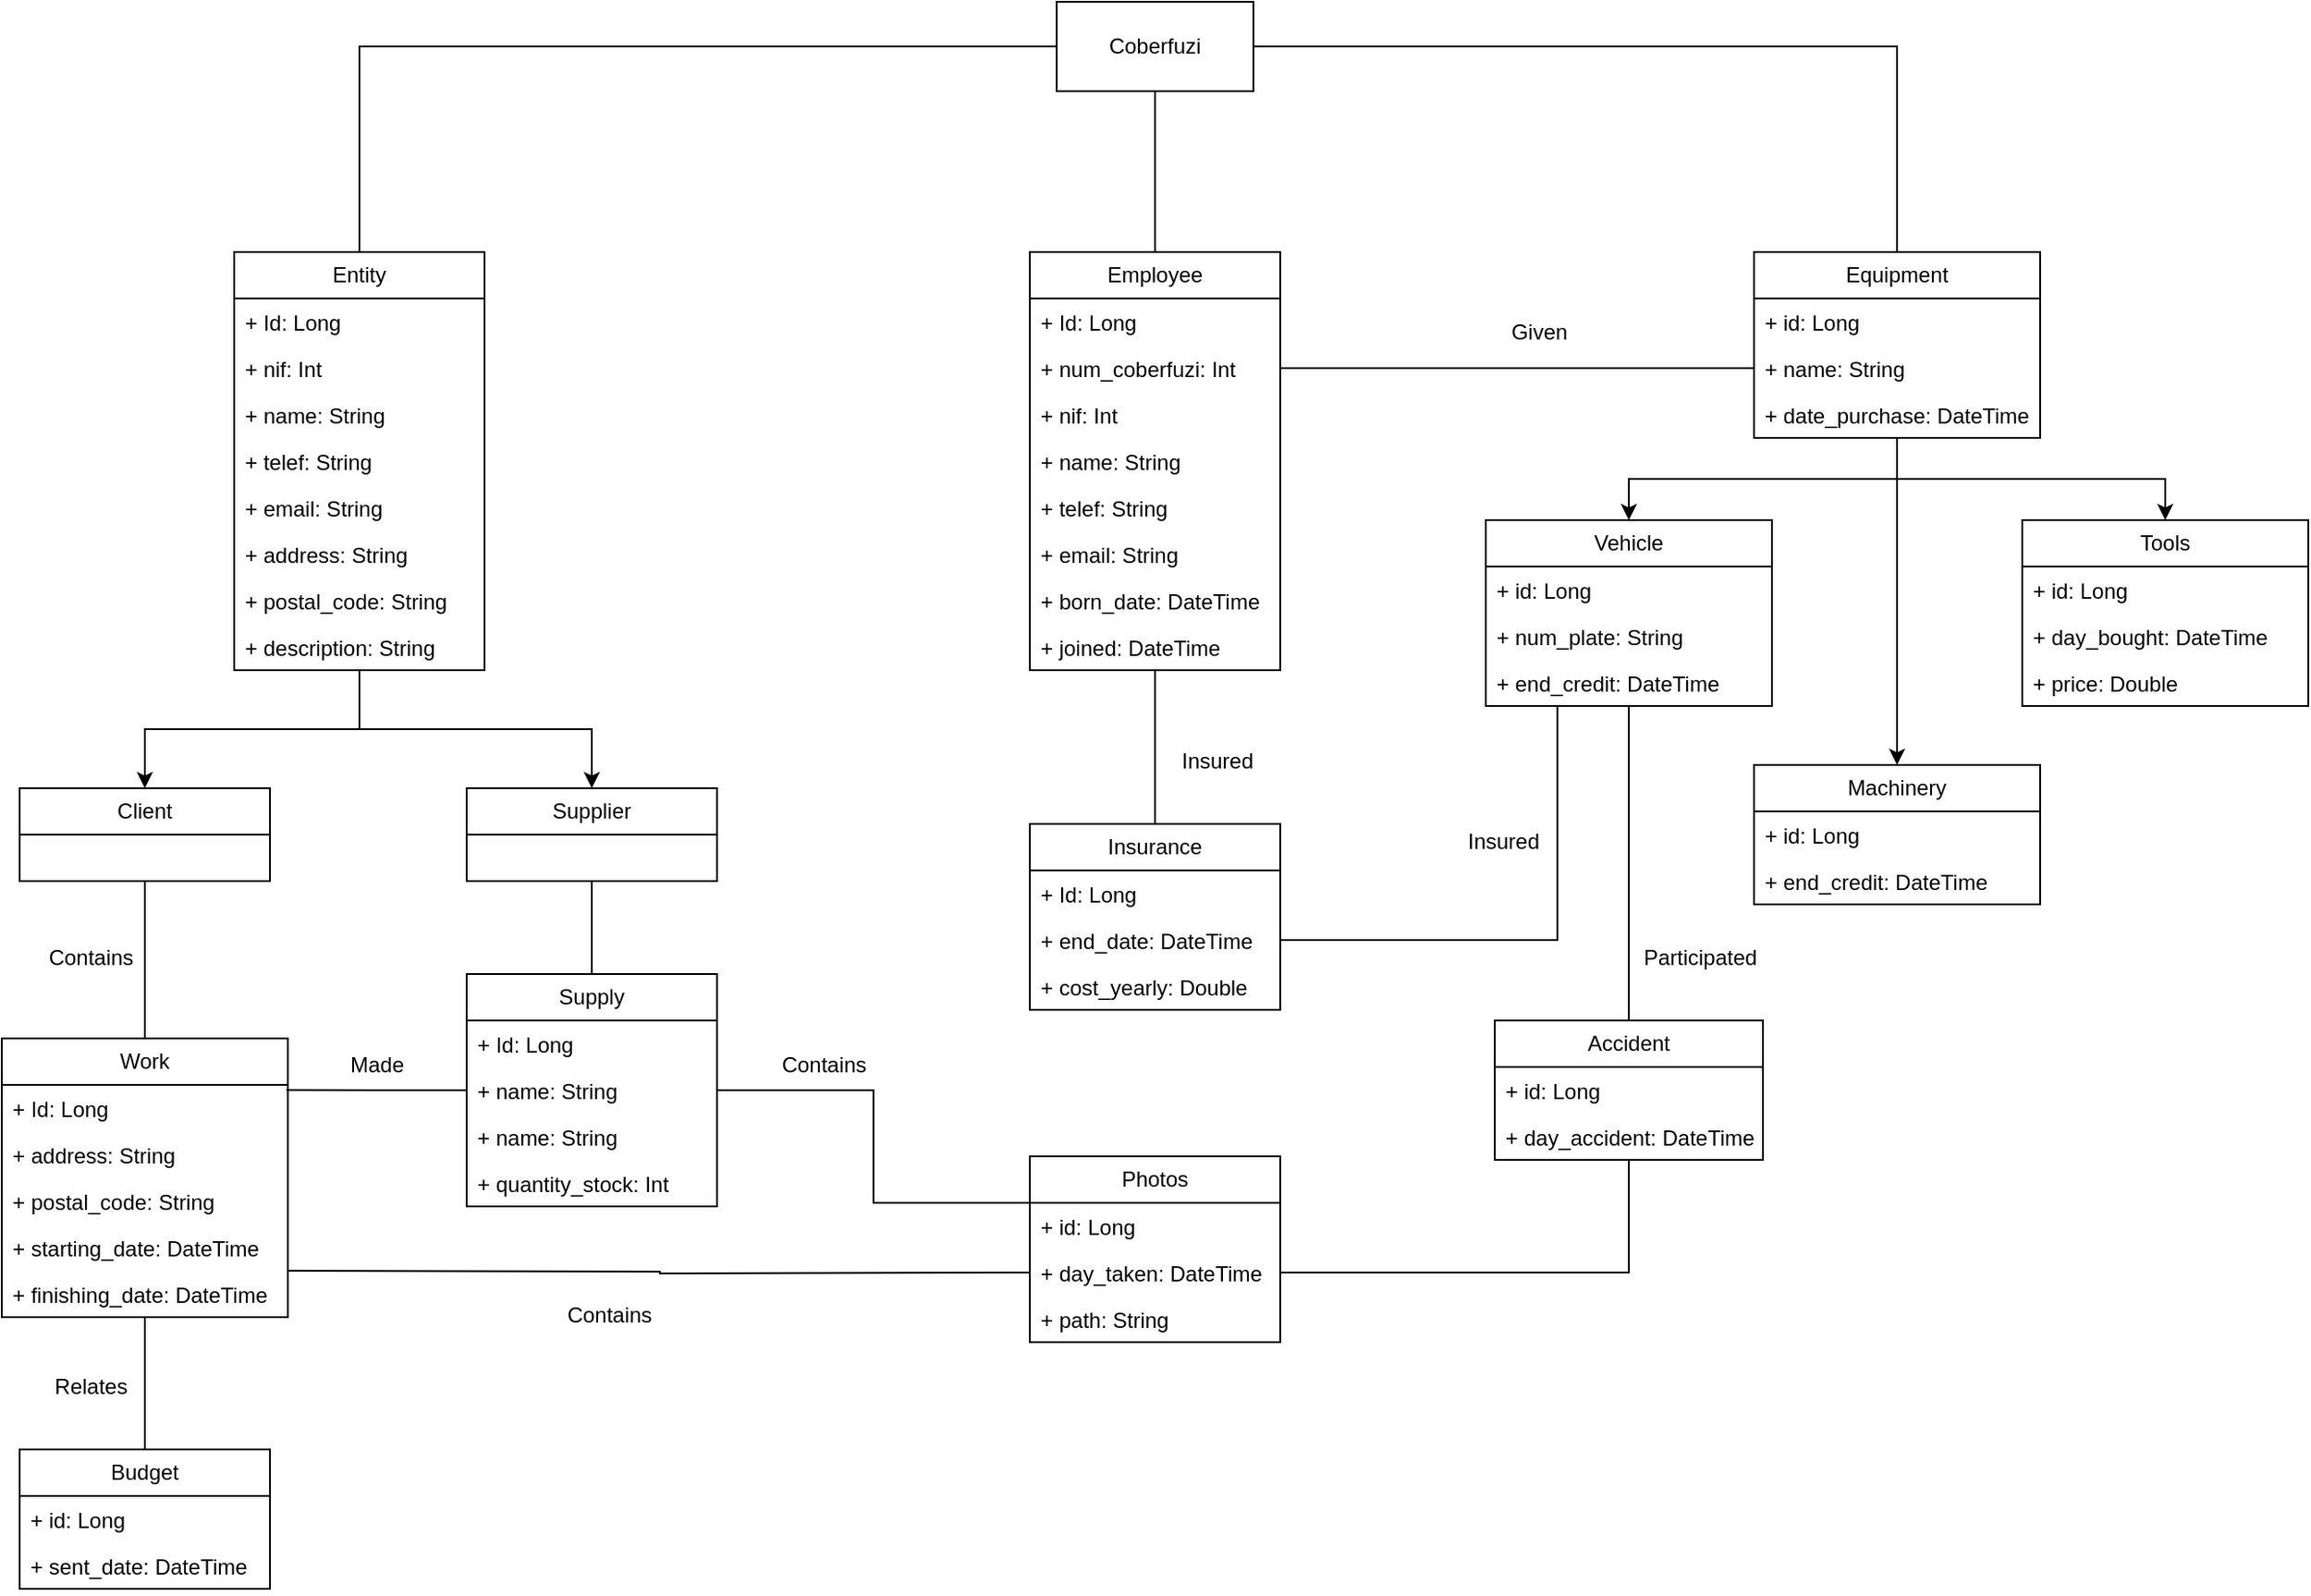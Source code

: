 <mxfile version="24.7.16" pages="3">
  <diagram id="kB-QZ4hEh3BJYBtRXT45" name="Domain Model - With Fields">
    <mxGraphModel dx="1588" dy="872" grid="1" gridSize="10" guides="1" tooltips="1" connect="1" arrows="1" fold="1" page="1" pageScale="1" pageWidth="1654" pageHeight="1169" math="0" shadow="0">
      <root>
        <mxCell id="0" />
        <mxCell id="1" parent="0" />
        <mxCell id="IggIXgM7pge8v6RRzgG0-3" style="edgeStyle=orthogonalEdgeStyle;rounded=0;orthogonalLoop=1;jettySize=auto;html=1;exitX=0.5;exitY=1;exitDx=0;exitDy=0;entryX=0.5;entryY=0;entryDx=0;entryDy=0;endArrow=none;endFill=0;" edge="1" parent="1" source="emh0hD3-AxDvPEif0jjb-5" target="L4pkCLLHrqu1fTBOkLzC-5">
          <mxGeometry relative="1" as="geometry" />
        </mxCell>
        <mxCell id="IggIXgM7pge8v6RRzgG0-4" style="edgeStyle=orthogonalEdgeStyle;rounded=0;orthogonalLoop=1;jettySize=auto;html=1;exitX=1;exitY=0.5;exitDx=0;exitDy=0;entryX=0.5;entryY=0;entryDx=0;entryDy=0;endArrow=none;endFill=0;" edge="1" parent="1" source="emh0hD3-AxDvPEif0jjb-5" target="Wzc2YeajOPAC8wiXQPUz-1">
          <mxGeometry relative="1" as="geometry" />
        </mxCell>
        <mxCell id="emh0hD3-AxDvPEif0jjb-5" value="Coberfuzi" style="html=1;whiteSpace=wrap;" vertex="1" parent="1">
          <mxGeometry x="700" y="100" width="110" height="50" as="geometry" />
        </mxCell>
        <mxCell id="c25rwXP_MeanHGuOYvVU-7" style="edgeStyle=orthogonalEdgeStyle;rounded=0;orthogonalLoop=1;jettySize=auto;html=1;exitX=0.5;exitY=1;exitDx=0;exitDy=0;entryX=0.5;entryY=0;entryDx=0;entryDy=0;endArrow=none;endFill=0;" edge="1" parent="1" source="PFsbE6hZfDUlXWVdrdaU-16" target="PFsbE6hZfDUlXWVdrdaU-33">
          <mxGeometry relative="1" as="geometry" />
        </mxCell>
        <mxCell id="PFsbE6hZfDUlXWVdrdaU-16" value="Client" style="swimlane;fontStyle=0;childLayout=stackLayout;horizontal=1;startSize=26;fillColor=none;horizontalStack=0;resizeParent=1;resizeParentMax=0;resizeLast=0;collapsible=1;marginBottom=0;whiteSpace=wrap;html=1;" vertex="1" parent="1">
          <mxGeometry x="120" y="540" width="140" height="52" as="geometry" />
        </mxCell>
        <mxCell id="c25rwXP_MeanHGuOYvVU-8" style="edgeStyle=orthogonalEdgeStyle;rounded=0;orthogonalLoop=1;jettySize=auto;html=1;exitX=0.5;exitY=1;exitDx=0;exitDy=0;entryX=0.5;entryY=0;entryDx=0;entryDy=0;endArrow=none;endFill=0;" edge="1" parent="1" source="PFsbE6hZfDUlXWVdrdaU-20" target="PFsbE6hZfDUlXWVdrdaU-43">
          <mxGeometry relative="1" as="geometry" />
        </mxCell>
        <mxCell id="PFsbE6hZfDUlXWVdrdaU-20" value="Supplier" style="swimlane;fontStyle=0;childLayout=stackLayout;horizontal=1;startSize=26;fillColor=none;horizontalStack=0;resizeParent=1;resizeParentMax=0;resizeLast=0;collapsible=1;marginBottom=0;whiteSpace=wrap;html=1;" vertex="1" parent="1">
          <mxGeometry x="370" y="540" width="140" height="52" as="geometry" />
        </mxCell>
        <mxCell id="PFsbE6hZfDUlXWVdrdaU-26" style="edgeStyle=orthogonalEdgeStyle;rounded=0;orthogonalLoop=1;jettySize=auto;html=1;entryX=0.5;entryY=0;entryDx=0;entryDy=0;exitX=0.5;exitY=1;exitDx=0;exitDy=0;endArrow=classic;endFill=1;" edge="1" parent="1" source="PFsbE6hZfDUlXWVdrdaU-6" target="PFsbE6hZfDUlXWVdrdaU-16">
          <mxGeometry relative="1" as="geometry">
            <mxPoint x="290" y="490" as="sourcePoint" />
          </mxGeometry>
        </mxCell>
        <mxCell id="PFsbE6hZfDUlXWVdrdaU-28" style="edgeStyle=orthogonalEdgeStyle;rounded=0;orthogonalLoop=1;jettySize=auto;html=1;exitX=0.5;exitY=1;exitDx=0;exitDy=0;entryX=0.5;entryY=0;entryDx=0;entryDy=0;endArrow=classic;endFill=1;" edge="1" parent="1" source="PFsbE6hZfDUlXWVdrdaU-6" target="PFsbE6hZfDUlXWVdrdaU-20">
          <mxGeometry relative="1" as="geometry" />
        </mxCell>
        <mxCell id="IggIXgM7pge8v6RRzgG0-1" style="edgeStyle=orthogonalEdgeStyle;rounded=0;orthogonalLoop=1;jettySize=auto;html=1;exitX=0.5;exitY=0;exitDx=0;exitDy=0;entryX=0;entryY=0.5;entryDx=0;entryDy=0;endArrow=none;endFill=0;" edge="1" parent="1" source="PFsbE6hZfDUlXWVdrdaU-6" target="emh0hD3-AxDvPEif0jjb-5">
          <mxGeometry relative="1" as="geometry" />
        </mxCell>
        <mxCell id="PFsbE6hZfDUlXWVdrdaU-6" value="Entity" style="swimlane;fontStyle=0;childLayout=stackLayout;horizontal=1;startSize=26;fillColor=none;horizontalStack=0;resizeParent=1;resizeParentMax=0;resizeLast=0;collapsible=1;marginBottom=0;whiteSpace=wrap;html=1;container=0;" vertex="1" parent="1">
          <mxGeometry x="240" y="240" width="140" height="234" as="geometry" />
        </mxCell>
        <mxCell id="PFsbE6hZfDUlXWVdrdaU-7" value="+ Id: Long" style="text;strokeColor=none;fillColor=none;align=left;verticalAlign=top;spacingLeft=4;spacingRight=4;overflow=hidden;rotatable=0;points=[[0,0.5],[1,0.5]];portConstraint=eastwest;whiteSpace=wrap;html=1;container=0;" vertex="1" parent="1">
          <mxGeometry x="240" y="266" width="140" height="26" as="geometry" />
        </mxCell>
        <mxCell id="PFsbE6hZfDUlXWVdrdaU-8" value="+ nif: Int" style="text;strokeColor=none;fillColor=none;align=left;verticalAlign=top;spacingLeft=4;spacingRight=4;overflow=hidden;rotatable=0;points=[[0,0.5],[1,0.5]];portConstraint=eastwest;whiteSpace=wrap;html=1;container=0;" vertex="1" parent="1">
          <mxGeometry x="240" y="292" width="140" height="26" as="geometry" />
        </mxCell>
        <mxCell id="PFsbE6hZfDUlXWVdrdaU-10" value="+ name: String" style="text;strokeColor=none;fillColor=none;align=left;verticalAlign=top;spacingLeft=4;spacingRight=4;overflow=hidden;rotatable=0;points=[[0,0.5],[1,0.5]];portConstraint=eastwest;whiteSpace=wrap;html=1;container=0;" vertex="1" parent="1">
          <mxGeometry x="240" y="318" width="140" height="26" as="geometry" />
        </mxCell>
        <mxCell id="PFsbE6hZfDUlXWVdrdaU-9" value="+ telef: String" style="text;strokeColor=none;fillColor=none;align=left;verticalAlign=top;spacingLeft=4;spacingRight=4;overflow=hidden;rotatable=0;points=[[0,0.5],[1,0.5]];portConstraint=eastwest;whiteSpace=wrap;html=1;container=0;" vertex="1" parent="1">
          <mxGeometry x="240" y="344" width="140" height="26" as="geometry" />
        </mxCell>
        <mxCell id="PFsbE6hZfDUlXWVdrdaU-12" value="+ email: String" style="text;strokeColor=none;fillColor=none;align=left;verticalAlign=top;spacingLeft=4;spacingRight=4;overflow=hidden;rotatable=0;points=[[0,0.5],[1,0.5]];portConstraint=eastwest;whiteSpace=wrap;html=1;container=0;" vertex="1" parent="1">
          <mxGeometry x="240" y="370" width="140" height="26" as="geometry" />
        </mxCell>
        <mxCell id="PFsbE6hZfDUlXWVdrdaU-11" value="+ address: String" style="text;strokeColor=none;fillColor=none;align=left;verticalAlign=top;spacingLeft=4;spacingRight=4;overflow=hidden;rotatable=0;points=[[0,0.5],[1,0.5]];portConstraint=eastwest;whiteSpace=wrap;html=1;container=0;" vertex="1" parent="1">
          <mxGeometry x="240" y="396" width="140" height="26" as="geometry" />
        </mxCell>
        <mxCell id="PFsbE6hZfDUlXWVdrdaU-13" value="+ postal_code: String" style="text;strokeColor=none;fillColor=none;align=left;verticalAlign=top;spacingLeft=4;spacingRight=4;overflow=hidden;rotatable=0;points=[[0,0.5],[1,0.5]];portConstraint=eastwest;whiteSpace=wrap;html=1;container=0;" vertex="1" parent="1">
          <mxGeometry x="240" y="422" width="140" height="26" as="geometry" />
        </mxCell>
        <mxCell id="PFsbE6hZfDUlXWVdrdaU-14" value="+ description: String" style="text;strokeColor=none;fillColor=none;align=left;verticalAlign=top;spacingLeft=4;spacingRight=4;overflow=hidden;rotatable=0;points=[[0,0.5],[1,0.5]];portConstraint=eastwest;whiteSpace=wrap;html=1;container=0;" vertex="1" parent="1">
          <mxGeometry x="240" y="448" width="140" height="26" as="geometry" />
        </mxCell>
        <mxCell id="c25rwXP_MeanHGuOYvVU-9" style="edgeStyle=orthogonalEdgeStyle;rounded=0;orthogonalLoop=1;jettySize=auto;html=1;exitX=0.5;exitY=1;exitDx=0;exitDy=0;entryX=0.5;entryY=0;entryDx=0;entryDy=0;endArrow=none;endFill=0;" edge="1" parent="1" source="PFsbE6hZfDUlXWVdrdaU-33" target="c25rwXP_MeanHGuOYvVU-3">
          <mxGeometry relative="1" as="geometry" />
        </mxCell>
        <mxCell id="PFsbE6hZfDUlXWVdrdaU-33" value="Work" style="swimlane;fontStyle=0;childLayout=stackLayout;horizontal=1;startSize=26;fillColor=none;horizontalStack=0;resizeParent=1;resizeParentMax=0;resizeLast=0;collapsible=1;marginBottom=0;whiteSpace=wrap;html=1;" vertex="1" parent="1">
          <mxGeometry x="110" y="680" width="160" height="156" as="geometry" />
        </mxCell>
        <mxCell id="PFsbE6hZfDUlXWVdrdaU-34" value="+ Id: Long" style="text;strokeColor=none;fillColor=none;align=left;verticalAlign=top;spacingLeft=4;spacingRight=4;overflow=hidden;rotatable=0;points=[[0,0.5],[1,0.5]];portConstraint=eastwest;whiteSpace=wrap;html=1;" vertex="1" parent="PFsbE6hZfDUlXWVdrdaU-33">
          <mxGeometry y="26" width="160" height="26" as="geometry" />
        </mxCell>
        <mxCell id="PFsbE6hZfDUlXWVdrdaU-41" value="+ address: String" style="text;strokeColor=none;fillColor=none;align=left;verticalAlign=top;spacingLeft=4;spacingRight=4;overflow=hidden;rotatable=0;points=[[0,0.5],[1,0.5]];portConstraint=eastwest;whiteSpace=wrap;html=1;" vertex="1" parent="PFsbE6hZfDUlXWVdrdaU-33">
          <mxGeometry y="52" width="160" height="26" as="geometry" />
        </mxCell>
        <mxCell id="PFsbE6hZfDUlXWVdrdaU-35" value="+ postal_code: String" style="text;strokeColor=none;fillColor=none;align=left;verticalAlign=top;spacingLeft=4;spacingRight=4;overflow=hidden;rotatable=0;points=[[0,0.5],[1,0.5]];portConstraint=eastwest;whiteSpace=wrap;html=1;" vertex="1" parent="PFsbE6hZfDUlXWVdrdaU-33">
          <mxGeometry y="78" width="160" height="26" as="geometry" />
        </mxCell>
        <mxCell id="PFsbE6hZfDUlXWVdrdaU-37" value="+ starting_date: DateTime" style="text;strokeColor=none;fillColor=none;align=left;verticalAlign=top;spacingLeft=4;spacingRight=4;overflow=hidden;rotatable=0;points=[[0,0.5],[1,0.5]];portConstraint=eastwest;whiteSpace=wrap;html=1;" vertex="1" parent="PFsbE6hZfDUlXWVdrdaU-33">
          <mxGeometry y="104" width="160" height="26" as="geometry" />
        </mxCell>
        <mxCell id="PFsbE6hZfDUlXWVdrdaU-38" value="+ finishing_date: DateTime" style="text;strokeColor=none;fillColor=none;align=left;verticalAlign=top;spacingLeft=4;spacingRight=4;overflow=hidden;rotatable=0;points=[[0,0.5],[1,0.5]];portConstraint=eastwest;whiteSpace=wrap;html=1;" vertex="1" parent="PFsbE6hZfDUlXWVdrdaU-33">
          <mxGeometry y="130" width="160" height="26" as="geometry" />
        </mxCell>
        <mxCell id="PFsbE6hZfDUlXWVdrdaU-43" value="Supply" style="swimlane;fontStyle=0;childLayout=stackLayout;horizontal=1;startSize=26;fillColor=none;horizontalStack=0;resizeParent=1;resizeParentMax=0;resizeLast=0;collapsible=1;marginBottom=0;whiteSpace=wrap;html=1;" vertex="1" parent="1">
          <mxGeometry x="370" y="644" width="140" height="130" as="geometry" />
        </mxCell>
        <mxCell id="PFsbE6hZfDUlXWVdrdaU-44" value="+ Id: Long" style="text;strokeColor=none;fillColor=none;align=left;verticalAlign=top;spacingLeft=4;spacingRight=4;overflow=hidden;rotatable=0;points=[[0,0.5],[1,0.5]];portConstraint=eastwest;whiteSpace=wrap;html=1;" vertex="1" parent="PFsbE6hZfDUlXWVdrdaU-43">
          <mxGeometry y="26" width="140" height="26" as="geometry" />
        </mxCell>
        <mxCell id="PFsbE6hZfDUlXWVdrdaU-45" value="+ name: String" style="text;strokeColor=none;fillColor=none;align=left;verticalAlign=top;spacingLeft=4;spacingRight=4;overflow=hidden;rotatable=0;points=[[0,0.5],[1,0.5]];portConstraint=eastwest;whiteSpace=wrap;html=1;" vertex="1" parent="PFsbE6hZfDUlXWVdrdaU-43">
          <mxGeometry y="52" width="140" height="26" as="geometry" />
        </mxCell>
        <mxCell id="Wzc2YeajOPAC8wiXQPUz-5" value="+ name: String" style="text;strokeColor=none;fillColor=none;align=left;verticalAlign=top;spacingLeft=4;spacingRight=4;overflow=hidden;rotatable=0;points=[[0,0.5],[1,0.5]];portConstraint=eastwest;whiteSpace=wrap;html=1;" vertex="1" parent="PFsbE6hZfDUlXWVdrdaU-43">
          <mxGeometry y="78" width="140" height="26" as="geometry" />
        </mxCell>
        <mxCell id="PFsbE6hZfDUlXWVdrdaU-46" value="+ quantity_stock: Int" style="text;strokeColor=none;fillColor=none;align=left;verticalAlign=top;spacingLeft=4;spacingRight=4;overflow=hidden;rotatable=0;points=[[0,0.5],[1,0.5]];portConstraint=eastwest;whiteSpace=wrap;html=1;" vertex="1" parent="PFsbE6hZfDUlXWVdrdaU-43">
          <mxGeometry y="104" width="140" height="26" as="geometry" />
        </mxCell>
        <mxCell id="c25rwXP_MeanHGuOYvVU-3" value="Budget" style="swimlane;fontStyle=0;childLayout=stackLayout;horizontal=1;startSize=26;fillColor=none;horizontalStack=0;resizeParent=1;resizeParentMax=0;resizeLast=0;collapsible=1;marginBottom=0;whiteSpace=wrap;html=1;" vertex="1" parent="1">
          <mxGeometry x="120" y="910" width="140" height="78" as="geometry" />
        </mxCell>
        <mxCell id="c25rwXP_MeanHGuOYvVU-4" value="+ id: Long" style="text;strokeColor=none;fillColor=none;align=left;verticalAlign=top;spacingLeft=4;spacingRight=4;overflow=hidden;rotatable=0;points=[[0,0.5],[1,0.5]];portConstraint=eastwest;whiteSpace=wrap;html=1;" vertex="1" parent="c25rwXP_MeanHGuOYvVU-3">
          <mxGeometry y="26" width="140" height="26" as="geometry" />
        </mxCell>
        <mxCell id="c25rwXP_MeanHGuOYvVU-5" value="+ sent_date: DateTime" style="text;strokeColor=none;fillColor=none;align=left;verticalAlign=top;spacingLeft=4;spacingRight=4;overflow=hidden;rotatable=0;points=[[0,0.5],[1,0.5]];portConstraint=eastwest;whiteSpace=wrap;html=1;" vertex="1" parent="c25rwXP_MeanHGuOYvVU-3">
          <mxGeometry y="52" width="140" height="26" as="geometry" />
        </mxCell>
        <mxCell id="IggIXgM7pge8v6RRzgG0-5" style="edgeStyle=orthogonalEdgeStyle;rounded=0;orthogonalLoop=1;jettySize=auto;html=1;exitX=0.5;exitY=1;exitDx=0;exitDy=0;entryX=0.5;entryY=0;entryDx=0;entryDy=0;endArrow=none;endFill=0;" edge="1" parent="1" source="L4pkCLLHrqu1fTBOkLzC-5" target="L4pkCLLHrqu1fTBOkLzC-14">
          <mxGeometry relative="1" as="geometry" />
        </mxCell>
        <mxCell id="uLHWp_QHipAmFxIChTwO-1" style="edgeStyle=orthogonalEdgeStyle;rounded=0;orthogonalLoop=1;jettySize=auto;html=1;exitX=1;exitY=0.25;exitDx=0;exitDy=0;entryX=0;entryY=0.5;entryDx=0;entryDy=0;endArrow=none;endFill=0;" edge="1" parent="1" source="L4pkCLLHrqu1fTBOkLzC-5" target="Wzc2YeajOPAC8wiXQPUz-3">
          <mxGeometry relative="1" as="geometry">
            <Array as="points">
              <mxPoint x="825" y="305" />
            </Array>
          </mxGeometry>
        </mxCell>
        <mxCell id="L4pkCLLHrqu1fTBOkLzC-5" value="Employee" style="swimlane;fontStyle=0;childLayout=stackLayout;horizontal=1;startSize=26;fillColor=none;horizontalStack=0;resizeParent=1;resizeParentMax=0;resizeLast=0;collapsible=1;marginBottom=0;whiteSpace=wrap;html=1;" vertex="1" parent="1">
          <mxGeometry x="685" y="240" width="140" height="234" as="geometry" />
        </mxCell>
        <mxCell id="L4pkCLLHrqu1fTBOkLzC-6" value="+ Id: Long" style="text;strokeColor=none;fillColor=none;align=left;verticalAlign=top;spacingLeft=4;spacingRight=4;overflow=hidden;rotatable=0;points=[[0,0.5],[1,0.5]];portConstraint=eastwest;whiteSpace=wrap;html=1;" vertex="1" parent="L4pkCLLHrqu1fTBOkLzC-5">
          <mxGeometry y="26" width="140" height="26" as="geometry" />
        </mxCell>
        <mxCell id="L4pkCLLHrqu1fTBOkLzC-12" value="+ num_coberfuzi: Int" style="text;strokeColor=none;fillColor=none;align=left;verticalAlign=top;spacingLeft=4;spacingRight=4;overflow=hidden;rotatable=0;points=[[0,0.5],[1,0.5]];portConstraint=eastwest;whiteSpace=wrap;html=1;" vertex="1" parent="L4pkCLLHrqu1fTBOkLzC-5">
          <mxGeometry y="52" width="140" height="26" as="geometry" />
        </mxCell>
        <mxCell id="L4pkCLLHrqu1fTBOkLzC-8" value="+ nif: Int" style="text;strokeColor=none;fillColor=none;align=left;verticalAlign=top;spacingLeft=4;spacingRight=4;overflow=hidden;rotatable=0;points=[[0,0.5],[1,0.5]];portConstraint=eastwest;whiteSpace=wrap;html=1;" vertex="1" parent="L4pkCLLHrqu1fTBOkLzC-5">
          <mxGeometry y="78" width="140" height="26" as="geometry" />
        </mxCell>
        <mxCell id="L4pkCLLHrqu1fTBOkLzC-7" value="+ name: String" style="text;strokeColor=none;fillColor=none;align=left;verticalAlign=top;spacingLeft=4;spacingRight=4;overflow=hidden;rotatable=0;points=[[0,0.5],[1,0.5]];portConstraint=eastwest;whiteSpace=wrap;html=1;" vertex="1" parent="L4pkCLLHrqu1fTBOkLzC-5">
          <mxGeometry y="104" width="140" height="26" as="geometry" />
        </mxCell>
        <mxCell id="L4pkCLLHrqu1fTBOkLzC-9" value="+ telef: String" style="text;strokeColor=none;fillColor=none;align=left;verticalAlign=top;spacingLeft=4;spacingRight=4;overflow=hidden;rotatable=0;points=[[0,0.5],[1,0.5]];portConstraint=eastwest;whiteSpace=wrap;html=1;" vertex="1" parent="L4pkCLLHrqu1fTBOkLzC-5">
          <mxGeometry y="130" width="140" height="26" as="geometry" />
        </mxCell>
        <mxCell id="L4pkCLLHrqu1fTBOkLzC-10" value="+ email: String" style="text;strokeColor=none;fillColor=none;align=left;verticalAlign=top;spacingLeft=4;spacingRight=4;overflow=hidden;rotatable=0;points=[[0,0.5],[1,0.5]];portConstraint=eastwest;whiteSpace=wrap;html=1;" vertex="1" parent="L4pkCLLHrqu1fTBOkLzC-5">
          <mxGeometry y="156" width="140" height="26" as="geometry" />
        </mxCell>
        <mxCell id="L4pkCLLHrqu1fTBOkLzC-11" value="+ born_date: DateTime" style="text;strokeColor=none;fillColor=none;align=left;verticalAlign=top;spacingLeft=4;spacingRight=4;overflow=hidden;rotatable=0;points=[[0,0.5],[1,0.5]];portConstraint=eastwest;whiteSpace=wrap;html=1;" vertex="1" parent="L4pkCLLHrqu1fTBOkLzC-5">
          <mxGeometry y="182" width="140" height="26" as="geometry" />
        </mxCell>
        <mxCell id="L4pkCLLHrqu1fTBOkLzC-13" value="+ joined: DateTime" style="text;strokeColor=none;fillColor=none;align=left;verticalAlign=top;spacingLeft=4;spacingRight=4;overflow=hidden;rotatable=0;points=[[0,0.5],[1,0.5]];portConstraint=eastwest;whiteSpace=wrap;html=1;" vertex="1" parent="L4pkCLLHrqu1fTBOkLzC-5">
          <mxGeometry y="208" width="140" height="26" as="geometry" />
        </mxCell>
        <mxCell id="L4pkCLLHrqu1fTBOkLzC-14" value="Insurance" style="swimlane;fontStyle=0;childLayout=stackLayout;horizontal=1;startSize=26;fillColor=none;horizontalStack=0;resizeParent=1;resizeParentMax=0;resizeLast=0;collapsible=1;marginBottom=0;whiteSpace=wrap;html=1;" vertex="1" parent="1">
          <mxGeometry x="685" y="560" width="140" height="104" as="geometry" />
        </mxCell>
        <mxCell id="L4pkCLLHrqu1fTBOkLzC-15" value="+ Id: Long" style="text;strokeColor=none;fillColor=none;align=left;verticalAlign=top;spacingLeft=4;spacingRight=4;overflow=hidden;rotatable=0;points=[[0,0.5],[1,0.5]];portConstraint=eastwest;whiteSpace=wrap;html=1;" vertex="1" parent="L4pkCLLHrqu1fTBOkLzC-14">
          <mxGeometry y="26" width="140" height="26" as="geometry" />
        </mxCell>
        <mxCell id="L4pkCLLHrqu1fTBOkLzC-16" value="+ end_date: DateTime" style="text;strokeColor=none;fillColor=none;align=left;verticalAlign=top;spacingLeft=4;spacingRight=4;overflow=hidden;rotatable=0;points=[[0,0.5],[1,0.5]];portConstraint=eastwest;whiteSpace=wrap;html=1;" vertex="1" parent="L4pkCLLHrqu1fTBOkLzC-14">
          <mxGeometry y="52" width="140" height="26" as="geometry" />
        </mxCell>
        <mxCell id="L4pkCLLHrqu1fTBOkLzC-17" value="+ cost_yearly: Double" style="text;strokeColor=none;fillColor=none;align=left;verticalAlign=top;spacingLeft=4;spacingRight=4;overflow=hidden;rotatable=0;points=[[0,0.5],[1,0.5]];portConstraint=eastwest;whiteSpace=wrap;html=1;" vertex="1" parent="L4pkCLLHrqu1fTBOkLzC-14">
          <mxGeometry y="78" width="140" height="26" as="geometry" />
        </mxCell>
        <mxCell id="qQ8lZuoYBZL8qHpKhayH-2" style="edgeStyle=orthogonalEdgeStyle;rounded=0;orthogonalLoop=1;jettySize=auto;html=1;exitX=0.5;exitY=1;exitDx=0;exitDy=0;entryX=0.5;entryY=0;entryDx=0;entryDy=0;" edge="1" parent="1" source="Wzc2YeajOPAC8wiXQPUz-1" target="khqZJfYvtjzoi1lGgbrX-1">
          <mxGeometry relative="1" as="geometry" />
        </mxCell>
        <mxCell id="qQ8lZuoYBZL8qHpKhayH-3" style="edgeStyle=orthogonalEdgeStyle;rounded=0;orthogonalLoop=1;jettySize=auto;html=1;exitX=0.5;exitY=1;exitDx=0;exitDy=0;entryX=0.5;entryY=0;entryDx=0;entryDy=0;" edge="1" parent="1" source="Wzc2YeajOPAC8wiXQPUz-1" target="khqZJfYvtjzoi1lGgbrX-9">
          <mxGeometry relative="1" as="geometry" />
        </mxCell>
        <mxCell id="qQ8lZuoYBZL8qHpKhayH-4" style="edgeStyle=orthogonalEdgeStyle;rounded=0;orthogonalLoop=1;jettySize=auto;html=1;exitX=0.5;exitY=1;exitDx=0;exitDy=0;entryX=0.5;entryY=0;entryDx=0;entryDy=0;" edge="1" parent="1" source="Wzc2YeajOPAC8wiXQPUz-1" target="khqZJfYvtjzoi1lGgbrX-5">
          <mxGeometry relative="1" as="geometry" />
        </mxCell>
        <mxCell id="Wzc2YeajOPAC8wiXQPUz-1" value="Equipment" style="swimlane;fontStyle=0;childLayout=stackLayout;horizontal=1;startSize=26;fillColor=none;horizontalStack=0;resizeParent=1;resizeParentMax=0;resizeLast=0;collapsible=1;marginBottom=0;whiteSpace=wrap;html=1;" vertex="1" parent="1">
          <mxGeometry x="1090" y="240" width="160" height="104" as="geometry" />
        </mxCell>
        <mxCell id="Wzc2YeajOPAC8wiXQPUz-2" value="+ id: Long" style="text;strokeColor=none;fillColor=none;align=left;verticalAlign=top;spacingLeft=4;spacingRight=4;overflow=hidden;rotatable=0;points=[[0,0.5],[1,0.5]];portConstraint=eastwest;whiteSpace=wrap;html=1;" vertex="1" parent="Wzc2YeajOPAC8wiXQPUz-1">
          <mxGeometry y="26" width="160" height="26" as="geometry" />
        </mxCell>
        <mxCell id="Wzc2YeajOPAC8wiXQPUz-3" value="+ name: String" style="text;strokeColor=none;fillColor=none;align=left;verticalAlign=top;spacingLeft=4;spacingRight=4;overflow=hidden;rotatable=0;points=[[0,0.5],[1,0.5]];portConstraint=eastwest;whiteSpace=wrap;html=1;" vertex="1" parent="Wzc2YeajOPAC8wiXQPUz-1">
          <mxGeometry y="52" width="160" height="26" as="geometry" />
        </mxCell>
        <mxCell id="Wzc2YeajOPAC8wiXQPUz-4" value="+ date_purchase: DateTime" style="text;strokeColor=none;fillColor=none;align=left;verticalAlign=top;spacingLeft=4;spacingRight=4;overflow=hidden;rotatable=0;points=[[0,0.5],[1,0.5]];portConstraint=eastwest;whiteSpace=wrap;html=1;" vertex="1" parent="Wzc2YeajOPAC8wiXQPUz-1">
          <mxGeometry y="78" width="160" height="26" as="geometry" />
        </mxCell>
        <mxCell id="IggIXgM7pge8v6RRzgG0-14" style="edgeStyle=orthogonalEdgeStyle;rounded=0;orthogonalLoop=1;jettySize=auto;html=1;exitX=0.5;exitY=1;exitDx=0;exitDy=0;entryX=0.5;entryY=0;entryDx=0;entryDy=0;endArrow=none;endFill=0;" edge="1" parent="1" source="khqZJfYvtjzoi1lGgbrX-1" target="hTxQNPzkUN9NKDNkkUa1-5">
          <mxGeometry relative="1" as="geometry" />
        </mxCell>
        <mxCell id="uLHWp_QHipAmFxIChTwO-3" style="edgeStyle=orthogonalEdgeStyle;rounded=0;orthogonalLoop=1;jettySize=auto;html=1;exitX=0.25;exitY=1;exitDx=0;exitDy=0;entryX=1;entryY=0.5;entryDx=0;entryDy=0;endArrow=none;endFill=0;" edge="1" parent="1" source="khqZJfYvtjzoi1lGgbrX-1" target="L4pkCLLHrqu1fTBOkLzC-16">
          <mxGeometry relative="1" as="geometry" />
        </mxCell>
        <mxCell id="khqZJfYvtjzoi1lGgbrX-1" value="Vehicle" style="swimlane;fontStyle=0;childLayout=stackLayout;horizontal=1;startSize=26;fillColor=none;horizontalStack=0;resizeParent=1;resizeParentMax=0;resizeLast=0;collapsible=1;marginBottom=0;whiteSpace=wrap;html=1;" vertex="1" parent="1">
          <mxGeometry x="940" y="390" width="160" height="104" as="geometry" />
        </mxCell>
        <mxCell id="khqZJfYvtjzoi1lGgbrX-2" value="+ id: Long" style="text;strokeColor=none;fillColor=none;align=left;verticalAlign=top;spacingLeft=4;spacingRight=4;overflow=hidden;rotatable=0;points=[[0,0.5],[1,0.5]];portConstraint=eastwest;whiteSpace=wrap;html=1;" vertex="1" parent="khqZJfYvtjzoi1lGgbrX-1">
          <mxGeometry y="26" width="160" height="26" as="geometry" />
        </mxCell>
        <mxCell id="khqZJfYvtjzoi1lGgbrX-3" value="+ num_plate: String" style="text;strokeColor=none;fillColor=none;align=left;verticalAlign=top;spacingLeft=4;spacingRight=4;overflow=hidden;rotatable=0;points=[[0,0.5],[1,0.5]];portConstraint=eastwest;whiteSpace=wrap;html=1;" vertex="1" parent="khqZJfYvtjzoi1lGgbrX-1">
          <mxGeometry y="52" width="160" height="26" as="geometry" />
        </mxCell>
        <mxCell id="khqZJfYvtjzoi1lGgbrX-4" value="+ end_credit: DateTime" style="text;strokeColor=none;fillColor=none;align=left;verticalAlign=top;spacingLeft=4;spacingRight=4;overflow=hidden;rotatable=0;points=[[0,0.5],[1,0.5]];portConstraint=eastwest;whiteSpace=wrap;html=1;" vertex="1" parent="khqZJfYvtjzoi1lGgbrX-1">
          <mxGeometry y="78" width="160" height="26" as="geometry" />
        </mxCell>
        <mxCell id="khqZJfYvtjzoi1lGgbrX-5" value="Machinery" style="swimlane;fontStyle=0;childLayout=stackLayout;horizontal=1;startSize=26;fillColor=none;horizontalStack=0;resizeParent=1;resizeParentMax=0;resizeLast=0;collapsible=1;marginBottom=0;whiteSpace=wrap;html=1;" vertex="1" parent="1">
          <mxGeometry x="1090" y="527" width="160" height="78" as="geometry" />
        </mxCell>
        <mxCell id="khqZJfYvtjzoi1lGgbrX-6" value="+ id: Long" style="text;strokeColor=none;fillColor=none;align=left;verticalAlign=top;spacingLeft=4;spacingRight=4;overflow=hidden;rotatable=0;points=[[0,0.5],[1,0.5]];portConstraint=eastwest;whiteSpace=wrap;html=1;" vertex="1" parent="khqZJfYvtjzoi1lGgbrX-5">
          <mxGeometry y="26" width="160" height="26" as="geometry" />
        </mxCell>
        <mxCell id="khqZJfYvtjzoi1lGgbrX-8" value="+ end_credit: DateTime" style="text;strokeColor=none;fillColor=none;align=left;verticalAlign=top;spacingLeft=4;spacingRight=4;overflow=hidden;rotatable=0;points=[[0,0.5],[1,0.5]];portConstraint=eastwest;whiteSpace=wrap;html=1;" vertex="1" parent="khqZJfYvtjzoi1lGgbrX-5">
          <mxGeometry y="52" width="160" height="26" as="geometry" />
        </mxCell>
        <mxCell id="khqZJfYvtjzoi1lGgbrX-9" value="Tools" style="swimlane;fontStyle=0;childLayout=stackLayout;horizontal=1;startSize=26;fillColor=none;horizontalStack=0;resizeParent=1;resizeParentMax=0;resizeLast=0;collapsible=1;marginBottom=0;whiteSpace=wrap;html=1;" vertex="1" parent="1">
          <mxGeometry x="1240" y="390" width="160" height="104" as="geometry" />
        </mxCell>
        <mxCell id="khqZJfYvtjzoi1lGgbrX-10" value="+ id: Long" style="text;strokeColor=none;fillColor=none;align=left;verticalAlign=top;spacingLeft=4;spacingRight=4;overflow=hidden;rotatable=0;points=[[0,0.5],[1,0.5]];portConstraint=eastwest;whiteSpace=wrap;html=1;" vertex="1" parent="khqZJfYvtjzoi1lGgbrX-9">
          <mxGeometry y="26" width="160" height="26" as="geometry" />
        </mxCell>
        <mxCell id="qQ8lZuoYBZL8qHpKhayH-1" value="+ day_bought: DateTime" style="text;strokeColor=none;fillColor=none;align=left;verticalAlign=top;spacingLeft=4;spacingRight=4;overflow=hidden;rotatable=0;points=[[0,0.5],[1,0.5]];portConstraint=eastwest;whiteSpace=wrap;html=1;" vertex="1" parent="khqZJfYvtjzoi1lGgbrX-9">
          <mxGeometry y="52" width="160" height="26" as="geometry" />
        </mxCell>
        <mxCell id="khqZJfYvtjzoi1lGgbrX-11" value="+ price: Double" style="text;strokeColor=none;fillColor=none;align=left;verticalAlign=top;spacingLeft=4;spacingRight=4;overflow=hidden;rotatable=0;points=[[0,0.5],[1,0.5]];portConstraint=eastwest;whiteSpace=wrap;html=1;" vertex="1" parent="khqZJfYvtjzoi1lGgbrX-9">
          <mxGeometry y="78" width="160" height="26" as="geometry" />
        </mxCell>
        <mxCell id="IggIXgM7pge8v6RRzgG0-10" style="edgeStyle=orthogonalEdgeStyle;rounded=0;orthogonalLoop=1;jettySize=auto;html=1;exitX=0;exitY=0.75;exitDx=0;exitDy=0;entryX=1;entryY=0.5;entryDx=0;entryDy=0;endArrow=none;endFill=0;" edge="1" parent="1">
          <mxGeometry relative="1" as="geometry">
            <mxPoint x="685" y="811" as="sourcePoint" />
            <mxPoint x="270" y="810.0" as="targetPoint" />
          </mxGeometry>
        </mxCell>
        <mxCell id="uLHWp_QHipAmFxIChTwO-5" style="edgeStyle=orthogonalEdgeStyle;rounded=0;orthogonalLoop=1;jettySize=auto;html=1;exitX=0;exitY=0.25;exitDx=0;exitDy=0;entryX=1;entryY=0.5;entryDx=0;entryDy=0;endArrow=none;endFill=0;" edge="1" parent="1" source="hTxQNPzkUN9NKDNkkUa1-1" target="PFsbE6hZfDUlXWVdrdaU-45">
          <mxGeometry relative="1" as="geometry" />
        </mxCell>
        <mxCell id="hTxQNPzkUN9NKDNkkUa1-1" value="Photos" style="swimlane;fontStyle=0;childLayout=stackLayout;horizontal=1;startSize=26;fillColor=none;horizontalStack=0;resizeParent=1;resizeParentMax=0;resizeLast=0;collapsible=1;marginBottom=0;whiteSpace=wrap;html=1;" vertex="1" parent="1">
          <mxGeometry x="685" y="746" width="140" height="104" as="geometry" />
        </mxCell>
        <mxCell id="hTxQNPzkUN9NKDNkkUa1-2" value="+ id: Long" style="text;strokeColor=none;fillColor=none;align=left;verticalAlign=top;spacingLeft=4;spacingRight=4;overflow=hidden;rotatable=0;points=[[0,0.5],[1,0.5]];portConstraint=eastwest;whiteSpace=wrap;html=1;" vertex="1" parent="hTxQNPzkUN9NKDNkkUa1-1">
          <mxGeometry y="26" width="140" height="26" as="geometry" />
        </mxCell>
        <mxCell id="hTxQNPzkUN9NKDNkkUa1-3" value="+ day_taken: DateTime" style="text;strokeColor=none;fillColor=none;align=left;verticalAlign=top;spacingLeft=4;spacingRight=4;overflow=hidden;rotatable=0;points=[[0,0.5],[1,0.5]];portConstraint=eastwest;whiteSpace=wrap;html=1;" vertex="1" parent="hTxQNPzkUN9NKDNkkUa1-1">
          <mxGeometry y="52" width="140" height="26" as="geometry" />
        </mxCell>
        <mxCell id="hTxQNPzkUN9NKDNkkUa1-4" value="+ path: String" style="text;strokeColor=none;fillColor=none;align=left;verticalAlign=top;spacingLeft=4;spacingRight=4;overflow=hidden;rotatable=0;points=[[0,0.5],[1,0.5]];portConstraint=eastwest;whiteSpace=wrap;html=1;" vertex="1" parent="hTxQNPzkUN9NKDNkkUa1-1">
          <mxGeometry y="78" width="140" height="26" as="geometry" />
        </mxCell>
        <mxCell id="IggIXgM7pge8v6RRzgG0-12" style="edgeStyle=orthogonalEdgeStyle;rounded=0;orthogonalLoop=1;jettySize=auto;html=1;exitX=0.5;exitY=1;exitDx=0;exitDy=0;entryX=1;entryY=0.5;entryDx=0;entryDy=0;endArrow=none;endFill=0;" edge="1" parent="1" source="hTxQNPzkUN9NKDNkkUa1-5" target="hTxQNPzkUN9NKDNkkUa1-3">
          <mxGeometry relative="1" as="geometry" />
        </mxCell>
        <mxCell id="hTxQNPzkUN9NKDNkkUa1-5" value="Accident" style="swimlane;fontStyle=0;childLayout=stackLayout;horizontal=1;startSize=26;fillColor=none;horizontalStack=0;resizeParent=1;resizeParentMax=0;resizeLast=0;collapsible=1;marginBottom=0;whiteSpace=wrap;html=1;" vertex="1" parent="1">
          <mxGeometry x="945" y="670" width="150" height="78" as="geometry" />
        </mxCell>
        <mxCell id="hTxQNPzkUN9NKDNkkUa1-6" value="+ id: Long" style="text;strokeColor=none;fillColor=none;align=left;verticalAlign=top;spacingLeft=4;spacingRight=4;overflow=hidden;rotatable=0;points=[[0,0.5],[1,0.5]];portConstraint=eastwest;whiteSpace=wrap;html=1;" vertex="1" parent="hTxQNPzkUN9NKDNkkUa1-5">
          <mxGeometry y="26" width="150" height="26" as="geometry" />
        </mxCell>
        <mxCell id="hTxQNPzkUN9NKDNkkUa1-7" value="+ day_accident: DateTime" style="text;strokeColor=none;fillColor=none;align=left;verticalAlign=top;spacingLeft=4;spacingRight=4;overflow=hidden;rotatable=0;points=[[0,0.5],[1,0.5]];portConstraint=eastwest;whiteSpace=wrap;html=1;" vertex="1" parent="hTxQNPzkUN9NKDNkkUa1-5">
          <mxGeometry y="52" width="150" height="26" as="geometry" />
        </mxCell>
        <mxCell id="uLHWp_QHipAmFxIChTwO-4" style="edgeStyle=orthogonalEdgeStyle;rounded=0;orthogonalLoop=1;jettySize=auto;html=1;exitX=0;exitY=0.5;exitDx=0;exitDy=0;entryX=0.995;entryY=0.109;entryDx=0;entryDy=0;entryPerimeter=0;endArrow=none;endFill=0;" edge="1" parent="1" source="PFsbE6hZfDUlXWVdrdaU-45" target="PFsbE6hZfDUlXWVdrdaU-34">
          <mxGeometry relative="1" as="geometry" />
        </mxCell>
        <mxCell id="_xrK0gcosHE471VoJ1vb-1" value="&lt;div&gt;&lt;br&gt;&lt;/div&gt;&lt;div&gt;&lt;br&gt;&lt;/div&gt;" style="text;strokeColor=none;align=center;fillColor=none;html=1;verticalAlign=middle;whiteSpace=wrap;rounded=0;" vertex="1" parent="1">
          <mxGeometry x="1000" y="570" width="60" height="30" as="geometry" />
        </mxCell>
        <mxCell id="_xrK0gcosHE471VoJ1vb-2" value="Contains" style="text;strokeColor=none;align=center;fillColor=none;html=1;verticalAlign=middle;whiteSpace=wrap;rounded=0;" vertex="1" parent="1">
          <mxGeometry x="130" y="620" width="60" height="30" as="geometry" />
        </mxCell>
        <mxCell id="_xrK0gcosHE471VoJ1vb-4" value="Relates" style="text;strokeColor=none;align=center;fillColor=none;html=1;verticalAlign=middle;whiteSpace=wrap;rounded=0;" vertex="1" parent="1">
          <mxGeometry x="130" y="860" width="60" height="30" as="geometry" />
        </mxCell>
        <mxCell id="_xrK0gcosHE471VoJ1vb-5" value="Contains" style="text;strokeColor=none;align=center;fillColor=none;html=1;verticalAlign=middle;whiteSpace=wrap;rounded=0;" vertex="1" parent="1">
          <mxGeometry x="420" y="820" width="60" height="30" as="geometry" />
        </mxCell>
        <mxCell id="_xrK0gcosHE471VoJ1vb-6" value="Made" style="text;strokeColor=none;align=center;fillColor=none;html=1;verticalAlign=middle;whiteSpace=wrap;rounded=0;" vertex="1" parent="1">
          <mxGeometry x="290" y="680" width="60" height="30" as="geometry" />
        </mxCell>
        <mxCell id="_xrK0gcosHE471VoJ1vb-7" value="Contains" style="text;strokeColor=none;align=center;fillColor=none;html=1;verticalAlign=middle;whiteSpace=wrap;rounded=0;" vertex="1" parent="1">
          <mxGeometry x="540" y="680" width="60" height="30" as="geometry" />
        </mxCell>
        <mxCell id="_xrK0gcosHE471VoJ1vb-8" value="Participated" style="text;strokeColor=none;align=center;fillColor=none;html=1;verticalAlign=middle;whiteSpace=wrap;rounded=0;" vertex="1" parent="1">
          <mxGeometry x="1030" y="620" width="60" height="30" as="geometry" />
        </mxCell>
        <mxCell id="_xrK0gcosHE471VoJ1vb-10" value="Insured" style="text;strokeColor=none;align=center;fillColor=none;html=1;verticalAlign=middle;whiteSpace=wrap;rounded=0;" vertex="1" parent="1">
          <mxGeometry x="920" y="555" width="60" height="30" as="geometry" />
        </mxCell>
        <mxCell id="_xrK0gcosHE471VoJ1vb-11" value="Insured" style="text;strokeColor=none;align=center;fillColor=none;html=1;verticalAlign=middle;whiteSpace=wrap;rounded=0;" vertex="1" parent="1">
          <mxGeometry x="760" y="510" width="60" height="30" as="geometry" />
        </mxCell>
        <mxCell id="_xrK0gcosHE471VoJ1vb-12" value="Given" style="text;strokeColor=none;align=center;fillColor=none;html=1;verticalAlign=middle;whiteSpace=wrap;rounded=0;" vertex="1" parent="1">
          <mxGeometry x="940" y="270" width="60" height="30" as="geometry" />
        </mxCell>
      </root>
    </mxGraphModel>
  </diagram>
  <diagram name="Domain Model - With Quantities" id="lhsu0AnnjDUarsBMmdHe">
    <mxGraphModel dx="1591" dy="671" grid="1" gridSize="10" guides="1" tooltips="1" connect="1" arrows="1" fold="1" page="1" pageScale="1" pageWidth="1654" pageHeight="1169" math="0" shadow="0">
      <root>
        <mxCell id="mW5ORiU4cjSunP82g-Bc-0" />
        <mxCell id="mW5ORiU4cjSunP82g-Bc-1" parent="mW5ORiU4cjSunP82g-Bc-0" />
        <mxCell id="mW5ORiU4cjSunP82g-Bc-2" style="edgeStyle=orthogonalEdgeStyle;rounded=0;orthogonalLoop=1;jettySize=auto;html=1;exitX=0.5;exitY=1;exitDx=0;exitDy=0;entryX=0.5;entryY=0;entryDx=0;entryDy=0;endArrow=none;endFill=0;" edge="1" parent="mW5ORiU4cjSunP82g-Bc-1" source="mW5ORiU4cjSunP82g-Bc-4" target="mW5ORiU4cjSunP82g-Bc-38">
          <mxGeometry relative="1" as="geometry" />
        </mxCell>
        <mxCell id="mW5ORiU4cjSunP82g-Bc-3" style="edgeStyle=orthogonalEdgeStyle;rounded=0;orthogonalLoop=1;jettySize=auto;html=1;exitX=1;exitY=0.5;exitDx=0;exitDy=0;entryX=0.5;entryY=0;entryDx=0;entryDy=0;endArrow=none;endFill=0;" edge="1" parent="mW5ORiU4cjSunP82g-Bc-1" source="mW5ORiU4cjSunP82g-Bc-4" target="mW5ORiU4cjSunP82g-Bc-54">
          <mxGeometry relative="1" as="geometry" />
        </mxCell>
        <mxCell id="mW5ORiU4cjSunP82g-Bc-4" value="Coberfuzi" style="html=1;whiteSpace=wrap;" vertex="1" parent="mW5ORiU4cjSunP82g-Bc-1">
          <mxGeometry x="700" y="100" width="110" height="50" as="geometry" />
        </mxCell>
        <mxCell id="mW5ORiU4cjSunP82g-Bc-5" style="edgeStyle=orthogonalEdgeStyle;rounded=0;orthogonalLoop=1;jettySize=auto;html=1;exitX=0.5;exitY=1;exitDx=0;exitDy=0;entryX=0.5;entryY=0;entryDx=0;entryDy=0;endArrow=none;endFill=0;" edge="1" parent="mW5ORiU4cjSunP82g-Bc-1" source="mW5ORiU4cjSunP82g-Bc-6" target="mW5ORiU4cjSunP82g-Bc-22">
          <mxGeometry relative="1" as="geometry" />
        </mxCell>
        <mxCell id="mW5ORiU4cjSunP82g-Bc-6" value="Client" style="swimlane;fontStyle=0;childLayout=stackLayout;horizontal=1;startSize=26;fillColor=none;horizontalStack=0;resizeParent=1;resizeParentMax=0;resizeLast=0;collapsible=1;marginBottom=0;whiteSpace=wrap;html=1;" vertex="1" parent="mW5ORiU4cjSunP82g-Bc-1">
          <mxGeometry x="120" y="540" width="140" height="52" as="geometry" />
        </mxCell>
        <mxCell id="mW5ORiU4cjSunP82g-Bc-7" style="edgeStyle=orthogonalEdgeStyle;rounded=0;orthogonalLoop=1;jettySize=auto;html=1;exitX=0.5;exitY=1;exitDx=0;exitDy=0;entryX=0.5;entryY=0;entryDx=0;entryDy=0;endArrow=none;endFill=0;" edge="1" parent="mW5ORiU4cjSunP82g-Bc-1" source="mW5ORiU4cjSunP82g-Bc-8" target="mW5ORiU4cjSunP82g-Bc-28">
          <mxGeometry relative="1" as="geometry" />
        </mxCell>
        <mxCell id="mW5ORiU4cjSunP82g-Bc-8" value="Supplier" style="swimlane;fontStyle=0;childLayout=stackLayout;horizontal=1;startSize=26;fillColor=none;horizontalStack=0;resizeParent=1;resizeParentMax=0;resizeLast=0;collapsible=1;marginBottom=0;whiteSpace=wrap;html=1;" vertex="1" parent="mW5ORiU4cjSunP82g-Bc-1">
          <mxGeometry x="370" y="540" width="140" height="52" as="geometry" />
        </mxCell>
        <mxCell id="mW5ORiU4cjSunP82g-Bc-9" style="edgeStyle=orthogonalEdgeStyle;rounded=0;orthogonalLoop=1;jettySize=auto;html=1;entryX=0.5;entryY=0;entryDx=0;entryDy=0;exitX=0.5;exitY=1;exitDx=0;exitDy=0;endArrow=classic;endFill=1;" edge="1" parent="mW5ORiU4cjSunP82g-Bc-1" source="mW5ORiU4cjSunP82g-Bc-12" target="mW5ORiU4cjSunP82g-Bc-6">
          <mxGeometry relative="1" as="geometry">
            <mxPoint x="290" y="490" as="sourcePoint" />
          </mxGeometry>
        </mxCell>
        <mxCell id="mW5ORiU4cjSunP82g-Bc-10" style="edgeStyle=orthogonalEdgeStyle;rounded=0;orthogonalLoop=1;jettySize=auto;html=1;exitX=0.5;exitY=1;exitDx=0;exitDy=0;entryX=0.5;entryY=0;entryDx=0;entryDy=0;endArrow=classic;endFill=1;" edge="1" parent="mW5ORiU4cjSunP82g-Bc-1" source="mW5ORiU4cjSunP82g-Bc-12" target="mW5ORiU4cjSunP82g-Bc-8">
          <mxGeometry relative="1" as="geometry" />
        </mxCell>
        <mxCell id="mW5ORiU4cjSunP82g-Bc-11" style="edgeStyle=orthogonalEdgeStyle;rounded=0;orthogonalLoop=1;jettySize=auto;html=1;exitX=0.5;exitY=0;exitDx=0;exitDy=0;entryX=0;entryY=0.5;entryDx=0;entryDy=0;endArrow=none;endFill=0;" edge="1" parent="mW5ORiU4cjSunP82g-Bc-1" source="mW5ORiU4cjSunP82g-Bc-12" target="mW5ORiU4cjSunP82g-Bc-4">
          <mxGeometry relative="1" as="geometry" />
        </mxCell>
        <mxCell id="mW5ORiU4cjSunP82g-Bc-12" value="Entity" style="swimlane;fontStyle=0;childLayout=stackLayout;horizontal=1;startSize=26;fillColor=none;horizontalStack=0;resizeParent=1;resizeParentMax=0;resizeLast=0;collapsible=1;marginBottom=0;whiteSpace=wrap;html=1;container=0;" vertex="1" parent="mW5ORiU4cjSunP82g-Bc-1">
          <mxGeometry x="240" y="240" width="140" height="234" as="geometry" />
        </mxCell>
        <mxCell id="mW5ORiU4cjSunP82g-Bc-13" value="+ Id: Long" style="text;strokeColor=none;fillColor=none;align=left;verticalAlign=top;spacingLeft=4;spacingRight=4;overflow=hidden;rotatable=0;points=[[0,0.5],[1,0.5]];portConstraint=eastwest;whiteSpace=wrap;html=1;container=0;" vertex="1" parent="mW5ORiU4cjSunP82g-Bc-1">
          <mxGeometry x="240" y="266" width="140" height="26" as="geometry" />
        </mxCell>
        <mxCell id="mW5ORiU4cjSunP82g-Bc-14" value="+ nif: Int" style="text;strokeColor=none;fillColor=none;align=left;verticalAlign=top;spacingLeft=4;spacingRight=4;overflow=hidden;rotatable=0;points=[[0,0.5],[1,0.5]];portConstraint=eastwest;whiteSpace=wrap;html=1;container=0;" vertex="1" parent="mW5ORiU4cjSunP82g-Bc-1">
          <mxGeometry x="240" y="292" width="140" height="26" as="geometry" />
        </mxCell>
        <mxCell id="mW5ORiU4cjSunP82g-Bc-15" value="+ name: String" style="text;strokeColor=none;fillColor=none;align=left;verticalAlign=top;spacingLeft=4;spacingRight=4;overflow=hidden;rotatable=0;points=[[0,0.5],[1,0.5]];portConstraint=eastwest;whiteSpace=wrap;html=1;container=0;" vertex="1" parent="mW5ORiU4cjSunP82g-Bc-1">
          <mxGeometry x="240" y="318" width="140" height="26" as="geometry" />
        </mxCell>
        <mxCell id="mW5ORiU4cjSunP82g-Bc-16" value="+ telef: String" style="text;strokeColor=none;fillColor=none;align=left;verticalAlign=top;spacingLeft=4;spacingRight=4;overflow=hidden;rotatable=0;points=[[0,0.5],[1,0.5]];portConstraint=eastwest;whiteSpace=wrap;html=1;container=0;" vertex="1" parent="mW5ORiU4cjSunP82g-Bc-1">
          <mxGeometry x="240" y="344" width="140" height="26" as="geometry" />
        </mxCell>
        <mxCell id="mW5ORiU4cjSunP82g-Bc-17" value="+ email: String" style="text;strokeColor=none;fillColor=none;align=left;verticalAlign=top;spacingLeft=4;spacingRight=4;overflow=hidden;rotatable=0;points=[[0,0.5],[1,0.5]];portConstraint=eastwest;whiteSpace=wrap;html=1;container=0;" vertex="1" parent="mW5ORiU4cjSunP82g-Bc-1">
          <mxGeometry x="240" y="370" width="140" height="26" as="geometry" />
        </mxCell>
        <mxCell id="mW5ORiU4cjSunP82g-Bc-18" value="+ address: String" style="text;strokeColor=none;fillColor=none;align=left;verticalAlign=top;spacingLeft=4;spacingRight=4;overflow=hidden;rotatable=0;points=[[0,0.5],[1,0.5]];portConstraint=eastwest;whiteSpace=wrap;html=1;container=0;" vertex="1" parent="mW5ORiU4cjSunP82g-Bc-1">
          <mxGeometry x="240" y="396" width="140" height="26" as="geometry" />
        </mxCell>
        <mxCell id="mW5ORiU4cjSunP82g-Bc-19" value="+ postal_code: String" style="text;strokeColor=none;fillColor=none;align=left;verticalAlign=top;spacingLeft=4;spacingRight=4;overflow=hidden;rotatable=0;points=[[0,0.5],[1,0.5]];portConstraint=eastwest;whiteSpace=wrap;html=1;container=0;" vertex="1" parent="mW5ORiU4cjSunP82g-Bc-1">
          <mxGeometry x="240" y="422" width="140" height="26" as="geometry" />
        </mxCell>
        <mxCell id="mW5ORiU4cjSunP82g-Bc-20" value="+ description: String" style="text;strokeColor=none;fillColor=none;align=left;verticalAlign=top;spacingLeft=4;spacingRight=4;overflow=hidden;rotatable=0;points=[[0,0.5],[1,0.5]];portConstraint=eastwest;whiteSpace=wrap;html=1;container=0;" vertex="1" parent="mW5ORiU4cjSunP82g-Bc-1">
          <mxGeometry x="240" y="448" width="140" height="26" as="geometry" />
        </mxCell>
        <mxCell id="mW5ORiU4cjSunP82g-Bc-21" style="edgeStyle=orthogonalEdgeStyle;rounded=0;orthogonalLoop=1;jettySize=auto;html=1;exitX=0.5;exitY=1;exitDx=0;exitDy=0;entryX=0.5;entryY=0;entryDx=0;entryDy=0;endArrow=none;endFill=0;" edge="1" parent="mW5ORiU4cjSunP82g-Bc-1" source="mW5ORiU4cjSunP82g-Bc-22" target="mW5ORiU4cjSunP82g-Bc-33">
          <mxGeometry relative="1" as="geometry" />
        </mxCell>
        <mxCell id="mW5ORiU4cjSunP82g-Bc-22" value="Work" style="swimlane;fontStyle=0;childLayout=stackLayout;horizontal=1;startSize=26;fillColor=none;horizontalStack=0;resizeParent=1;resizeParentMax=0;resizeLast=0;collapsible=1;marginBottom=0;whiteSpace=wrap;html=1;" vertex="1" parent="mW5ORiU4cjSunP82g-Bc-1">
          <mxGeometry x="110" y="680" width="160" height="156" as="geometry" />
        </mxCell>
        <mxCell id="mW5ORiU4cjSunP82g-Bc-23" value="+ Id: Long" style="text;strokeColor=none;fillColor=none;align=left;verticalAlign=top;spacingLeft=4;spacingRight=4;overflow=hidden;rotatable=0;points=[[0,0.5],[1,0.5]];portConstraint=eastwest;whiteSpace=wrap;html=1;" vertex="1" parent="mW5ORiU4cjSunP82g-Bc-22">
          <mxGeometry y="26" width="160" height="26" as="geometry" />
        </mxCell>
        <mxCell id="mW5ORiU4cjSunP82g-Bc-24" value="+ address: String" style="text;strokeColor=none;fillColor=none;align=left;verticalAlign=top;spacingLeft=4;spacingRight=4;overflow=hidden;rotatable=0;points=[[0,0.5],[1,0.5]];portConstraint=eastwest;whiteSpace=wrap;html=1;" vertex="1" parent="mW5ORiU4cjSunP82g-Bc-22">
          <mxGeometry y="52" width="160" height="26" as="geometry" />
        </mxCell>
        <mxCell id="mW5ORiU4cjSunP82g-Bc-25" value="+ postal_code: String" style="text;strokeColor=none;fillColor=none;align=left;verticalAlign=top;spacingLeft=4;spacingRight=4;overflow=hidden;rotatable=0;points=[[0,0.5],[1,0.5]];portConstraint=eastwest;whiteSpace=wrap;html=1;" vertex="1" parent="mW5ORiU4cjSunP82g-Bc-22">
          <mxGeometry y="78" width="160" height="26" as="geometry" />
        </mxCell>
        <mxCell id="mW5ORiU4cjSunP82g-Bc-26" value="+ starting_date: DateTime" style="text;strokeColor=none;fillColor=none;align=left;verticalAlign=top;spacingLeft=4;spacingRight=4;overflow=hidden;rotatable=0;points=[[0,0.5],[1,0.5]];portConstraint=eastwest;whiteSpace=wrap;html=1;" vertex="1" parent="mW5ORiU4cjSunP82g-Bc-22">
          <mxGeometry y="104" width="160" height="26" as="geometry" />
        </mxCell>
        <mxCell id="mW5ORiU4cjSunP82g-Bc-27" value="+ finishing_date: DateTime" style="text;strokeColor=none;fillColor=none;align=left;verticalAlign=top;spacingLeft=4;spacingRight=4;overflow=hidden;rotatable=0;points=[[0,0.5],[1,0.5]];portConstraint=eastwest;whiteSpace=wrap;html=1;" vertex="1" parent="mW5ORiU4cjSunP82g-Bc-22">
          <mxGeometry y="130" width="160" height="26" as="geometry" />
        </mxCell>
        <mxCell id="mW5ORiU4cjSunP82g-Bc-28" value="Supply" style="swimlane;fontStyle=0;childLayout=stackLayout;horizontal=1;startSize=26;fillColor=none;horizontalStack=0;resizeParent=1;resizeParentMax=0;resizeLast=0;collapsible=1;marginBottom=0;whiteSpace=wrap;html=1;" vertex="1" parent="mW5ORiU4cjSunP82g-Bc-1">
          <mxGeometry x="370" y="644" width="140" height="130" as="geometry" />
        </mxCell>
        <mxCell id="mW5ORiU4cjSunP82g-Bc-29" value="+ Id: Long" style="text;strokeColor=none;fillColor=none;align=left;verticalAlign=top;spacingLeft=4;spacingRight=4;overflow=hidden;rotatable=0;points=[[0,0.5],[1,0.5]];portConstraint=eastwest;whiteSpace=wrap;html=1;" vertex="1" parent="mW5ORiU4cjSunP82g-Bc-28">
          <mxGeometry y="26" width="140" height="26" as="geometry" />
        </mxCell>
        <mxCell id="mW5ORiU4cjSunP82g-Bc-30" value="+ name: String" style="text;strokeColor=none;fillColor=none;align=left;verticalAlign=top;spacingLeft=4;spacingRight=4;overflow=hidden;rotatable=0;points=[[0,0.5],[1,0.5]];portConstraint=eastwest;whiteSpace=wrap;html=1;" vertex="1" parent="mW5ORiU4cjSunP82g-Bc-28">
          <mxGeometry y="52" width="140" height="26" as="geometry" />
        </mxCell>
        <mxCell id="mW5ORiU4cjSunP82g-Bc-31" value="+ name: String" style="text;strokeColor=none;fillColor=none;align=left;verticalAlign=top;spacingLeft=4;spacingRight=4;overflow=hidden;rotatable=0;points=[[0,0.5],[1,0.5]];portConstraint=eastwest;whiteSpace=wrap;html=1;" vertex="1" parent="mW5ORiU4cjSunP82g-Bc-28">
          <mxGeometry y="78" width="140" height="26" as="geometry" />
        </mxCell>
        <mxCell id="mW5ORiU4cjSunP82g-Bc-32" value="+ quantity_stock: Int" style="text;strokeColor=none;fillColor=none;align=left;verticalAlign=top;spacingLeft=4;spacingRight=4;overflow=hidden;rotatable=0;points=[[0,0.5],[1,0.5]];portConstraint=eastwest;whiteSpace=wrap;html=1;" vertex="1" parent="mW5ORiU4cjSunP82g-Bc-28">
          <mxGeometry y="104" width="140" height="26" as="geometry" />
        </mxCell>
        <mxCell id="mW5ORiU4cjSunP82g-Bc-33" value="Budget" style="swimlane;fontStyle=0;childLayout=stackLayout;horizontal=1;startSize=26;fillColor=none;horizontalStack=0;resizeParent=1;resizeParentMax=0;resizeLast=0;collapsible=1;marginBottom=0;whiteSpace=wrap;html=1;" vertex="1" parent="mW5ORiU4cjSunP82g-Bc-1">
          <mxGeometry x="120" y="910" width="140" height="78" as="geometry" />
        </mxCell>
        <mxCell id="mW5ORiU4cjSunP82g-Bc-34" value="+ id: Long" style="text;strokeColor=none;fillColor=none;align=left;verticalAlign=top;spacingLeft=4;spacingRight=4;overflow=hidden;rotatable=0;points=[[0,0.5],[1,0.5]];portConstraint=eastwest;whiteSpace=wrap;html=1;" vertex="1" parent="mW5ORiU4cjSunP82g-Bc-33">
          <mxGeometry y="26" width="140" height="26" as="geometry" />
        </mxCell>
        <mxCell id="mW5ORiU4cjSunP82g-Bc-35" value="+ sent_date: DateTime" style="text;strokeColor=none;fillColor=none;align=left;verticalAlign=top;spacingLeft=4;spacingRight=4;overflow=hidden;rotatable=0;points=[[0,0.5],[1,0.5]];portConstraint=eastwest;whiteSpace=wrap;html=1;" vertex="1" parent="mW5ORiU4cjSunP82g-Bc-33">
          <mxGeometry y="52" width="140" height="26" as="geometry" />
        </mxCell>
        <mxCell id="mW5ORiU4cjSunP82g-Bc-36" style="edgeStyle=orthogonalEdgeStyle;rounded=0;orthogonalLoop=1;jettySize=auto;html=1;exitX=0.5;exitY=1;exitDx=0;exitDy=0;entryX=0.5;entryY=0;entryDx=0;entryDy=0;endArrow=none;endFill=0;" edge="1" parent="mW5ORiU4cjSunP82g-Bc-1" source="mW5ORiU4cjSunP82g-Bc-38" target="mW5ORiU4cjSunP82g-Bc-47">
          <mxGeometry relative="1" as="geometry" />
        </mxCell>
        <mxCell id="mW5ORiU4cjSunP82g-Bc-37" style="edgeStyle=orthogonalEdgeStyle;rounded=0;orthogonalLoop=1;jettySize=auto;html=1;exitX=1;exitY=0.25;exitDx=0;exitDy=0;entryX=0;entryY=0.5;entryDx=0;entryDy=0;endArrow=none;endFill=0;" edge="1" parent="mW5ORiU4cjSunP82g-Bc-1" source="mW5ORiU4cjSunP82g-Bc-38" target="mW5ORiU4cjSunP82g-Bc-56">
          <mxGeometry relative="1" as="geometry">
            <Array as="points">
              <mxPoint x="825" y="305" />
            </Array>
          </mxGeometry>
        </mxCell>
        <mxCell id="mW5ORiU4cjSunP82g-Bc-38" value="Employee" style="swimlane;fontStyle=0;childLayout=stackLayout;horizontal=1;startSize=26;fillColor=none;horizontalStack=0;resizeParent=1;resizeParentMax=0;resizeLast=0;collapsible=1;marginBottom=0;whiteSpace=wrap;html=1;" vertex="1" parent="mW5ORiU4cjSunP82g-Bc-1">
          <mxGeometry x="685" y="240" width="140" height="234" as="geometry" />
        </mxCell>
        <mxCell id="mW5ORiU4cjSunP82g-Bc-39" value="+ Id: Long" style="text;strokeColor=none;fillColor=none;align=left;verticalAlign=top;spacingLeft=4;spacingRight=4;overflow=hidden;rotatable=0;points=[[0,0.5],[1,0.5]];portConstraint=eastwest;whiteSpace=wrap;html=1;" vertex="1" parent="mW5ORiU4cjSunP82g-Bc-38">
          <mxGeometry y="26" width="140" height="26" as="geometry" />
        </mxCell>
        <mxCell id="mW5ORiU4cjSunP82g-Bc-40" value="+ num_coberfuzi: Int" style="text;strokeColor=none;fillColor=none;align=left;verticalAlign=top;spacingLeft=4;spacingRight=4;overflow=hidden;rotatable=0;points=[[0,0.5],[1,0.5]];portConstraint=eastwest;whiteSpace=wrap;html=1;" vertex="1" parent="mW5ORiU4cjSunP82g-Bc-38">
          <mxGeometry y="52" width="140" height="26" as="geometry" />
        </mxCell>
        <mxCell id="mW5ORiU4cjSunP82g-Bc-41" value="+ nif: Int" style="text;strokeColor=none;fillColor=none;align=left;verticalAlign=top;spacingLeft=4;spacingRight=4;overflow=hidden;rotatable=0;points=[[0,0.5],[1,0.5]];portConstraint=eastwest;whiteSpace=wrap;html=1;" vertex="1" parent="mW5ORiU4cjSunP82g-Bc-38">
          <mxGeometry y="78" width="140" height="26" as="geometry" />
        </mxCell>
        <mxCell id="mW5ORiU4cjSunP82g-Bc-42" value="+ name: String" style="text;strokeColor=none;fillColor=none;align=left;verticalAlign=top;spacingLeft=4;spacingRight=4;overflow=hidden;rotatable=0;points=[[0,0.5],[1,0.5]];portConstraint=eastwest;whiteSpace=wrap;html=1;" vertex="1" parent="mW5ORiU4cjSunP82g-Bc-38">
          <mxGeometry y="104" width="140" height="26" as="geometry" />
        </mxCell>
        <mxCell id="mW5ORiU4cjSunP82g-Bc-43" value="+ telef: String" style="text;strokeColor=none;fillColor=none;align=left;verticalAlign=top;spacingLeft=4;spacingRight=4;overflow=hidden;rotatable=0;points=[[0,0.5],[1,0.5]];portConstraint=eastwest;whiteSpace=wrap;html=1;" vertex="1" parent="mW5ORiU4cjSunP82g-Bc-38">
          <mxGeometry y="130" width="140" height="26" as="geometry" />
        </mxCell>
        <mxCell id="mW5ORiU4cjSunP82g-Bc-44" value="+ email: String" style="text;strokeColor=none;fillColor=none;align=left;verticalAlign=top;spacingLeft=4;spacingRight=4;overflow=hidden;rotatable=0;points=[[0,0.5],[1,0.5]];portConstraint=eastwest;whiteSpace=wrap;html=1;" vertex="1" parent="mW5ORiU4cjSunP82g-Bc-38">
          <mxGeometry y="156" width="140" height="26" as="geometry" />
        </mxCell>
        <mxCell id="mW5ORiU4cjSunP82g-Bc-45" value="+ born_date: DateTime" style="text;strokeColor=none;fillColor=none;align=left;verticalAlign=top;spacingLeft=4;spacingRight=4;overflow=hidden;rotatable=0;points=[[0,0.5],[1,0.5]];portConstraint=eastwest;whiteSpace=wrap;html=1;" vertex="1" parent="mW5ORiU4cjSunP82g-Bc-38">
          <mxGeometry y="182" width="140" height="26" as="geometry" />
        </mxCell>
        <mxCell id="mW5ORiU4cjSunP82g-Bc-46" value="+ joined: DateTime" style="text;strokeColor=none;fillColor=none;align=left;verticalAlign=top;spacingLeft=4;spacingRight=4;overflow=hidden;rotatable=0;points=[[0,0.5],[1,0.5]];portConstraint=eastwest;whiteSpace=wrap;html=1;" vertex="1" parent="mW5ORiU4cjSunP82g-Bc-38">
          <mxGeometry y="208" width="140" height="26" as="geometry" />
        </mxCell>
        <mxCell id="mW5ORiU4cjSunP82g-Bc-47" value="Insurance" style="swimlane;fontStyle=0;childLayout=stackLayout;horizontal=1;startSize=26;fillColor=none;horizontalStack=0;resizeParent=1;resizeParentMax=0;resizeLast=0;collapsible=1;marginBottom=0;whiteSpace=wrap;html=1;" vertex="1" parent="mW5ORiU4cjSunP82g-Bc-1">
          <mxGeometry x="685" y="560" width="140" height="104" as="geometry" />
        </mxCell>
        <mxCell id="mW5ORiU4cjSunP82g-Bc-48" value="+ Id: Long" style="text;strokeColor=none;fillColor=none;align=left;verticalAlign=top;spacingLeft=4;spacingRight=4;overflow=hidden;rotatable=0;points=[[0,0.5],[1,0.5]];portConstraint=eastwest;whiteSpace=wrap;html=1;" vertex="1" parent="mW5ORiU4cjSunP82g-Bc-47">
          <mxGeometry y="26" width="140" height="26" as="geometry" />
        </mxCell>
        <mxCell id="mW5ORiU4cjSunP82g-Bc-49" value="+ end_date: DateTime" style="text;strokeColor=none;fillColor=none;align=left;verticalAlign=top;spacingLeft=4;spacingRight=4;overflow=hidden;rotatable=0;points=[[0,0.5],[1,0.5]];portConstraint=eastwest;whiteSpace=wrap;html=1;" vertex="1" parent="mW5ORiU4cjSunP82g-Bc-47">
          <mxGeometry y="52" width="140" height="26" as="geometry" />
        </mxCell>
        <mxCell id="mW5ORiU4cjSunP82g-Bc-50" value="+ cost_yearly: Double" style="text;strokeColor=none;fillColor=none;align=left;verticalAlign=top;spacingLeft=4;spacingRight=4;overflow=hidden;rotatable=0;points=[[0,0.5],[1,0.5]];portConstraint=eastwest;whiteSpace=wrap;html=1;" vertex="1" parent="mW5ORiU4cjSunP82g-Bc-47">
          <mxGeometry y="78" width="140" height="26" as="geometry" />
        </mxCell>
        <mxCell id="mW5ORiU4cjSunP82g-Bc-51" style="edgeStyle=orthogonalEdgeStyle;rounded=0;orthogonalLoop=1;jettySize=auto;html=1;exitX=0.5;exitY=1;exitDx=0;exitDy=0;entryX=0.5;entryY=0;entryDx=0;entryDy=0;" edge="1" parent="mW5ORiU4cjSunP82g-Bc-1" source="mW5ORiU4cjSunP82g-Bc-54" target="mW5ORiU4cjSunP82g-Bc-60">
          <mxGeometry relative="1" as="geometry" />
        </mxCell>
        <mxCell id="mW5ORiU4cjSunP82g-Bc-52" style="edgeStyle=orthogonalEdgeStyle;rounded=0;orthogonalLoop=1;jettySize=auto;html=1;exitX=0.5;exitY=1;exitDx=0;exitDy=0;entryX=0.5;entryY=0;entryDx=0;entryDy=0;" edge="1" parent="mW5ORiU4cjSunP82g-Bc-1" source="mW5ORiU4cjSunP82g-Bc-54" target="mW5ORiU4cjSunP82g-Bc-67">
          <mxGeometry relative="1" as="geometry" />
        </mxCell>
        <mxCell id="mW5ORiU4cjSunP82g-Bc-53" style="edgeStyle=orthogonalEdgeStyle;rounded=0;orthogonalLoop=1;jettySize=auto;html=1;exitX=0.5;exitY=1;exitDx=0;exitDy=0;entryX=0.5;entryY=0;entryDx=0;entryDy=0;" edge="1" parent="mW5ORiU4cjSunP82g-Bc-1" source="mW5ORiU4cjSunP82g-Bc-54" target="mW5ORiU4cjSunP82g-Bc-64">
          <mxGeometry relative="1" as="geometry" />
        </mxCell>
        <mxCell id="mW5ORiU4cjSunP82g-Bc-54" value="Equipment" style="swimlane;fontStyle=0;childLayout=stackLayout;horizontal=1;startSize=26;fillColor=none;horizontalStack=0;resizeParent=1;resizeParentMax=0;resizeLast=0;collapsible=1;marginBottom=0;whiteSpace=wrap;html=1;" vertex="1" parent="mW5ORiU4cjSunP82g-Bc-1">
          <mxGeometry x="1090" y="240" width="160" height="104" as="geometry" />
        </mxCell>
        <mxCell id="mW5ORiU4cjSunP82g-Bc-55" value="+ id: Long" style="text;strokeColor=none;fillColor=none;align=left;verticalAlign=top;spacingLeft=4;spacingRight=4;overflow=hidden;rotatable=0;points=[[0,0.5],[1,0.5]];portConstraint=eastwest;whiteSpace=wrap;html=1;" vertex="1" parent="mW5ORiU4cjSunP82g-Bc-54">
          <mxGeometry y="26" width="160" height="26" as="geometry" />
        </mxCell>
        <mxCell id="mW5ORiU4cjSunP82g-Bc-56" value="+ name: String" style="text;strokeColor=none;fillColor=none;align=left;verticalAlign=top;spacingLeft=4;spacingRight=4;overflow=hidden;rotatable=0;points=[[0,0.5],[1,0.5]];portConstraint=eastwest;whiteSpace=wrap;html=1;" vertex="1" parent="mW5ORiU4cjSunP82g-Bc-54">
          <mxGeometry y="52" width="160" height="26" as="geometry" />
        </mxCell>
        <mxCell id="mW5ORiU4cjSunP82g-Bc-57" value="+ date_purchase: DateTime" style="text;strokeColor=none;fillColor=none;align=left;verticalAlign=top;spacingLeft=4;spacingRight=4;overflow=hidden;rotatable=0;points=[[0,0.5],[1,0.5]];portConstraint=eastwest;whiteSpace=wrap;html=1;" vertex="1" parent="mW5ORiU4cjSunP82g-Bc-54">
          <mxGeometry y="78" width="160" height="26" as="geometry" />
        </mxCell>
        <mxCell id="mW5ORiU4cjSunP82g-Bc-58" style="edgeStyle=orthogonalEdgeStyle;rounded=0;orthogonalLoop=1;jettySize=auto;html=1;exitX=0.5;exitY=1;exitDx=0;exitDy=0;entryX=0.5;entryY=0;entryDx=0;entryDy=0;endArrow=none;endFill=0;" edge="1" parent="mW5ORiU4cjSunP82g-Bc-1" source="mW5ORiU4cjSunP82g-Bc-60" target="mW5ORiU4cjSunP82g-Bc-78">
          <mxGeometry relative="1" as="geometry" />
        </mxCell>
        <mxCell id="mW5ORiU4cjSunP82g-Bc-59" style="edgeStyle=orthogonalEdgeStyle;rounded=0;orthogonalLoop=1;jettySize=auto;html=1;exitX=0.25;exitY=1;exitDx=0;exitDy=0;entryX=1;entryY=0.5;entryDx=0;entryDy=0;endArrow=none;endFill=0;" edge="1" parent="mW5ORiU4cjSunP82g-Bc-1" source="mW5ORiU4cjSunP82g-Bc-60" target="mW5ORiU4cjSunP82g-Bc-49">
          <mxGeometry relative="1" as="geometry" />
        </mxCell>
        <mxCell id="mW5ORiU4cjSunP82g-Bc-60" value="Vehicle" style="swimlane;fontStyle=0;childLayout=stackLayout;horizontal=1;startSize=26;fillColor=none;horizontalStack=0;resizeParent=1;resizeParentMax=0;resizeLast=0;collapsible=1;marginBottom=0;whiteSpace=wrap;html=1;" vertex="1" parent="mW5ORiU4cjSunP82g-Bc-1">
          <mxGeometry x="940" y="390" width="160" height="104" as="geometry" />
        </mxCell>
        <mxCell id="mW5ORiU4cjSunP82g-Bc-61" value="+ id: Long" style="text;strokeColor=none;fillColor=none;align=left;verticalAlign=top;spacingLeft=4;spacingRight=4;overflow=hidden;rotatable=0;points=[[0,0.5],[1,0.5]];portConstraint=eastwest;whiteSpace=wrap;html=1;" vertex="1" parent="mW5ORiU4cjSunP82g-Bc-60">
          <mxGeometry y="26" width="160" height="26" as="geometry" />
        </mxCell>
        <mxCell id="mW5ORiU4cjSunP82g-Bc-62" value="+ num_plate: String" style="text;strokeColor=none;fillColor=none;align=left;verticalAlign=top;spacingLeft=4;spacingRight=4;overflow=hidden;rotatable=0;points=[[0,0.5],[1,0.5]];portConstraint=eastwest;whiteSpace=wrap;html=1;" vertex="1" parent="mW5ORiU4cjSunP82g-Bc-60">
          <mxGeometry y="52" width="160" height="26" as="geometry" />
        </mxCell>
        <mxCell id="mW5ORiU4cjSunP82g-Bc-63" value="+ end_credit: DateTime" style="text;strokeColor=none;fillColor=none;align=left;verticalAlign=top;spacingLeft=4;spacingRight=4;overflow=hidden;rotatable=0;points=[[0,0.5],[1,0.5]];portConstraint=eastwest;whiteSpace=wrap;html=1;" vertex="1" parent="mW5ORiU4cjSunP82g-Bc-60">
          <mxGeometry y="78" width="160" height="26" as="geometry" />
        </mxCell>
        <mxCell id="mW5ORiU4cjSunP82g-Bc-64" value="Machinery" style="swimlane;fontStyle=0;childLayout=stackLayout;horizontal=1;startSize=26;fillColor=none;horizontalStack=0;resizeParent=1;resizeParentMax=0;resizeLast=0;collapsible=1;marginBottom=0;whiteSpace=wrap;html=1;" vertex="1" parent="mW5ORiU4cjSunP82g-Bc-1">
          <mxGeometry x="1090" y="527" width="160" height="78" as="geometry" />
        </mxCell>
        <mxCell id="mW5ORiU4cjSunP82g-Bc-65" value="+ id: Long" style="text;strokeColor=none;fillColor=none;align=left;verticalAlign=top;spacingLeft=4;spacingRight=4;overflow=hidden;rotatable=0;points=[[0,0.5],[1,0.5]];portConstraint=eastwest;whiteSpace=wrap;html=1;" vertex="1" parent="mW5ORiU4cjSunP82g-Bc-64">
          <mxGeometry y="26" width="160" height="26" as="geometry" />
        </mxCell>
        <mxCell id="mW5ORiU4cjSunP82g-Bc-66" value="+ end_credit: DateTime" style="text;strokeColor=none;fillColor=none;align=left;verticalAlign=top;spacingLeft=4;spacingRight=4;overflow=hidden;rotatable=0;points=[[0,0.5],[1,0.5]];portConstraint=eastwest;whiteSpace=wrap;html=1;" vertex="1" parent="mW5ORiU4cjSunP82g-Bc-64">
          <mxGeometry y="52" width="160" height="26" as="geometry" />
        </mxCell>
        <mxCell id="mW5ORiU4cjSunP82g-Bc-67" value="Tools" style="swimlane;fontStyle=0;childLayout=stackLayout;horizontal=1;startSize=26;fillColor=none;horizontalStack=0;resizeParent=1;resizeParentMax=0;resizeLast=0;collapsible=1;marginBottom=0;whiteSpace=wrap;html=1;" vertex="1" parent="mW5ORiU4cjSunP82g-Bc-1">
          <mxGeometry x="1240" y="390" width="160" height="104" as="geometry" />
        </mxCell>
        <mxCell id="mW5ORiU4cjSunP82g-Bc-68" value="+ id: Long" style="text;strokeColor=none;fillColor=none;align=left;verticalAlign=top;spacingLeft=4;spacingRight=4;overflow=hidden;rotatable=0;points=[[0,0.5],[1,0.5]];portConstraint=eastwest;whiteSpace=wrap;html=1;" vertex="1" parent="mW5ORiU4cjSunP82g-Bc-67">
          <mxGeometry y="26" width="160" height="26" as="geometry" />
        </mxCell>
        <mxCell id="mW5ORiU4cjSunP82g-Bc-69" value="+ day_bought: DateTime" style="text;strokeColor=none;fillColor=none;align=left;verticalAlign=top;spacingLeft=4;spacingRight=4;overflow=hidden;rotatable=0;points=[[0,0.5],[1,0.5]];portConstraint=eastwest;whiteSpace=wrap;html=1;" vertex="1" parent="mW5ORiU4cjSunP82g-Bc-67">
          <mxGeometry y="52" width="160" height="26" as="geometry" />
        </mxCell>
        <mxCell id="mW5ORiU4cjSunP82g-Bc-70" value="+ price: Double" style="text;strokeColor=none;fillColor=none;align=left;verticalAlign=top;spacingLeft=4;spacingRight=4;overflow=hidden;rotatable=0;points=[[0,0.5],[1,0.5]];portConstraint=eastwest;whiteSpace=wrap;html=1;" vertex="1" parent="mW5ORiU4cjSunP82g-Bc-67">
          <mxGeometry y="78" width="160" height="26" as="geometry" />
        </mxCell>
        <mxCell id="mW5ORiU4cjSunP82g-Bc-71" style="edgeStyle=orthogonalEdgeStyle;rounded=0;orthogonalLoop=1;jettySize=auto;html=1;exitX=0;exitY=0.75;exitDx=0;exitDy=0;entryX=1;entryY=0.5;entryDx=0;entryDy=0;endArrow=none;endFill=0;" edge="1" parent="mW5ORiU4cjSunP82g-Bc-1">
          <mxGeometry relative="1" as="geometry">
            <mxPoint x="685" y="811" as="sourcePoint" />
            <mxPoint x="270" y="810.0" as="targetPoint" />
          </mxGeometry>
        </mxCell>
        <mxCell id="mW5ORiU4cjSunP82g-Bc-72" style="edgeStyle=orthogonalEdgeStyle;rounded=0;orthogonalLoop=1;jettySize=auto;html=1;exitX=0;exitY=0.25;exitDx=0;exitDy=0;entryX=1;entryY=0.5;entryDx=0;entryDy=0;endArrow=none;endFill=0;" edge="1" parent="mW5ORiU4cjSunP82g-Bc-1" source="mW5ORiU4cjSunP82g-Bc-73" target="mW5ORiU4cjSunP82g-Bc-30">
          <mxGeometry relative="1" as="geometry" />
        </mxCell>
        <mxCell id="mW5ORiU4cjSunP82g-Bc-73" value="Photos" style="swimlane;fontStyle=0;childLayout=stackLayout;horizontal=1;startSize=26;fillColor=none;horizontalStack=0;resizeParent=1;resizeParentMax=0;resizeLast=0;collapsible=1;marginBottom=0;whiteSpace=wrap;html=1;" vertex="1" parent="mW5ORiU4cjSunP82g-Bc-1">
          <mxGeometry x="685" y="746" width="140" height="104" as="geometry" />
        </mxCell>
        <mxCell id="mW5ORiU4cjSunP82g-Bc-74" value="+ id: Long" style="text;strokeColor=none;fillColor=none;align=left;verticalAlign=top;spacingLeft=4;spacingRight=4;overflow=hidden;rotatable=0;points=[[0,0.5],[1,0.5]];portConstraint=eastwest;whiteSpace=wrap;html=1;" vertex="1" parent="mW5ORiU4cjSunP82g-Bc-73">
          <mxGeometry y="26" width="140" height="26" as="geometry" />
        </mxCell>
        <mxCell id="mW5ORiU4cjSunP82g-Bc-75" value="+ day_taken: DateTime" style="text;strokeColor=none;fillColor=none;align=left;verticalAlign=top;spacingLeft=4;spacingRight=4;overflow=hidden;rotatable=0;points=[[0,0.5],[1,0.5]];portConstraint=eastwest;whiteSpace=wrap;html=1;" vertex="1" parent="mW5ORiU4cjSunP82g-Bc-73">
          <mxGeometry y="52" width="140" height="26" as="geometry" />
        </mxCell>
        <mxCell id="mW5ORiU4cjSunP82g-Bc-76" value="+ path: String" style="text;strokeColor=none;fillColor=none;align=left;verticalAlign=top;spacingLeft=4;spacingRight=4;overflow=hidden;rotatable=0;points=[[0,0.5],[1,0.5]];portConstraint=eastwest;whiteSpace=wrap;html=1;" vertex="1" parent="mW5ORiU4cjSunP82g-Bc-73">
          <mxGeometry y="78" width="140" height="26" as="geometry" />
        </mxCell>
        <mxCell id="mW5ORiU4cjSunP82g-Bc-77" style="edgeStyle=orthogonalEdgeStyle;rounded=0;orthogonalLoop=1;jettySize=auto;html=1;exitX=0.5;exitY=1;exitDx=0;exitDy=0;entryX=1;entryY=0.5;entryDx=0;entryDy=0;endArrow=none;endFill=0;" edge="1" parent="mW5ORiU4cjSunP82g-Bc-1" source="mW5ORiU4cjSunP82g-Bc-78" target="mW5ORiU4cjSunP82g-Bc-75">
          <mxGeometry relative="1" as="geometry" />
        </mxCell>
        <mxCell id="mW5ORiU4cjSunP82g-Bc-78" value="Accident" style="swimlane;fontStyle=0;childLayout=stackLayout;horizontal=1;startSize=26;fillColor=none;horizontalStack=0;resizeParent=1;resizeParentMax=0;resizeLast=0;collapsible=1;marginBottom=0;whiteSpace=wrap;html=1;" vertex="1" parent="mW5ORiU4cjSunP82g-Bc-1">
          <mxGeometry x="945" y="670" width="150" height="78" as="geometry" />
        </mxCell>
        <mxCell id="mW5ORiU4cjSunP82g-Bc-79" value="+ id: Long" style="text;strokeColor=none;fillColor=none;align=left;verticalAlign=top;spacingLeft=4;spacingRight=4;overflow=hidden;rotatable=0;points=[[0,0.5],[1,0.5]];portConstraint=eastwest;whiteSpace=wrap;html=1;" vertex="1" parent="mW5ORiU4cjSunP82g-Bc-78">
          <mxGeometry y="26" width="150" height="26" as="geometry" />
        </mxCell>
        <mxCell id="mW5ORiU4cjSunP82g-Bc-80" value="+ day_accident: DateTime" style="text;strokeColor=none;fillColor=none;align=left;verticalAlign=top;spacingLeft=4;spacingRight=4;overflow=hidden;rotatable=0;points=[[0,0.5],[1,0.5]];portConstraint=eastwest;whiteSpace=wrap;html=1;" vertex="1" parent="mW5ORiU4cjSunP82g-Bc-78">
          <mxGeometry y="52" width="150" height="26" as="geometry" />
        </mxCell>
        <mxCell id="mW5ORiU4cjSunP82g-Bc-81" style="edgeStyle=orthogonalEdgeStyle;rounded=0;orthogonalLoop=1;jettySize=auto;html=1;exitX=0;exitY=0.5;exitDx=0;exitDy=0;entryX=0.995;entryY=0.109;entryDx=0;entryDy=0;entryPerimeter=0;endArrow=none;endFill=0;" edge="1" parent="mW5ORiU4cjSunP82g-Bc-1" source="mW5ORiU4cjSunP82g-Bc-30" target="mW5ORiU4cjSunP82g-Bc-23">
          <mxGeometry relative="1" as="geometry" />
        </mxCell>
        <mxCell id="mW5ORiU4cjSunP82g-Bc-82" value="&lt;div&gt;&lt;br&gt;&lt;/div&gt;&lt;div&gt;&lt;br&gt;&lt;/div&gt;" style="text;strokeColor=none;align=center;fillColor=none;html=1;verticalAlign=middle;whiteSpace=wrap;rounded=0;" vertex="1" parent="mW5ORiU4cjSunP82g-Bc-1">
          <mxGeometry x="1000" y="570" width="60" height="30" as="geometry" />
        </mxCell>
        <mxCell id="aWLWrEVnmXH2CX2PGWdN-0" value="*" style="text;strokeColor=none;align=center;fillColor=none;html=1;verticalAlign=middle;whiteSpace=wrap;rounded=0;" vertex="1" parent="mW5ORiU4cjSunP82g-Bc-1">
          <mxGeometry x="290" y="210" width="60" height="30" as="geometry" />
        </mxCell>
        <mxCell id="aWLWrEVnmXH2CX2PGWdN-1" value="*" style="text;strokeColor=none;align=center;fillColor=none;html=1;verticalAlign=middle;whiteSpace=wrap;rounded=0;" vertex="1" parent="mW5ORiU4cjSunP82g-Bc-1">
          <mxGeometry x="740" y="210" width="60" height="30" as="geometry" />
        </mxCell>
        <mxCell id="aWLWrEVnmXH2CX2PGWdN-2" value="*" style="text;strokeColor=none;align=center;fillColor=none;html=1;verticalAlign=middle;whiteSpace=wrap;rounded=0;" vertex="1" parent="mW5ORiU4cjSunP82g-Bc-1">
          <mxGeometry x="1150" y="210" width="60" height="30" as="geometry" />
        </mxCell>
        <mxCell id="aWLWrEVnmXH2CX2PGWdN-3" value="1 .. *" style="text;strokeColor=none;align=center;fillColor=none;html=1;verticalAlign=middle;whiteSpace=wrap;rounded=0;" vertex="1" parent="mW5ORiU4cjSunP82g-Bc-1">
          <mxGeometry x="180" y="590" width="60" height="30" as="geometry" />
        </mxCell>
        <mxCell id="aWLWrEVnmXH2CX2PGWdN-4" value="*" style="text;strokeColor=none;align=center;fillColor=none;html=1;verticalAlign=middle;whiteSpace=wrap;rounded=0;" vertex="1" parent="mW5ORiU4cjSunP82g-Bc-1">
          <mxGeometry x="170" y="650" width="60" height="30" as="geometry" />
        </mxCell>
        <mxCell id="aWLWrEVnmXH2CX2PGWdN-5" value="1" style="text;strokeColor=none;align=center;fillColor=none;html=1;verticalAlign=middle;whiteSpace=wrap;rounded=0;" vertex="1" parent="mW5ORiU4cjSunP82g-Bc-1">
          <mxGeometry x="420" y="592" width="60" height="30" as="geometry" />
        </mxCell>
        <mxCell id="aWLWrEVnmXH2CX2PGWdN-6" value="*" style="text;strokeColor=none;align=center;fillColor=none;html=1;verticalAlign=middle;whiteSpace=wrap;rounded=0;" vertex="1" parent="mW5ORiU4cjSunP82g-Bc-1">
          <mxGeometry x="420" y="622" width="60" height="30" as="geometry" />
        </mxCell>
        <mxCell id="aWLWrEVnmXH2CX2PGWdN-8" value="*" style="text;strokeColor=none;align=center;fillColor=none;html=1;verticalAlign=middle;whiteSpace=wrap;rounded=0;" vertex="1" parent="mW5ORiU4cjSunP82g-Bc-1">
          <mxGeometry x="250" y="680" width="60" height="30" as="geometry" />
        </mxCell>
        <mxCell id="aWLWrEVnmXH2CX2PGWdN-9" value="*" style="text;strokeColor=none;align=center;fillColor=none;html=1;verticalAlign=middle;whiteSpace=wrap;rounded=0;" vertex="1" parent="mW5ORiU4cjSunP82g-Bc-1">
          <mxGeometry x="330" y="680" width="60" height="30" as="geometry" />
        </mxCell>
        <mxCell id="aWLWrEVnmXH2CX2PGWdN-12" value="1" style="text;strokeColor=none;align=center;fillColor=none;html=1;verticalAlign=middle;whiteSpace=wrap;rounded=0;" vertex="1" parent="mW5ORiU4cjSunP82g-Bc-1">
          <mxGeometry x="170" y="836" width="60" height="30" as="geometry" />
        </mxCell>
        <mxCell id="aWLWrEVnmXH2CX2PGWdN-13" value="1" style="text;strokeColor=none;align=center;fillColor=none;html=1;verticalAlign=middle;whiteSpace=wrap;rounded=0;" vertex="1" parent="mW5ORiU4cjSunP82g-Bc-1">
          <mxGeometry x="170" y="880" width="60" height="30" as="geometry" />
        </mxCell>
        <mxCell id="aWLWrEVnmXH2CX2PGWdN-14" value="1 .. *" style="text;strokeColor=none;align=center;fillColor=none;html=1;verticalAlign=middle;whiteSpace=wrap;rounded=0;" vertex="1" parent="mW5ORiU4cjSunP82g-Bc-1">
          <mxGeometry x="260" y="783" width="60" height="30" as="geometry" />
        </mxCell>
        <mxCell id="aWLWrEVnmXH2CX2PGWdN-15" value="*" style="text;strokeColor=none;align=center;fillColor=none;html=1;verticalAlign=middle;whiteSpace=wrap;rounded=0;" vertex="1" parent="mW5ORiU4cjSunP82g-Bc-1">
          <mxGeometry x="640" y="790" width="60" height="30" as="geometry" />
        </mxCell>
        <mxCell id="aWLWrEVnmXH2CX2PGWdN-16" value="1 .. *" style="text;strokeColor=none;align=center;fillColor=none;html=1;verticalAlign=middle;whiteSpace=wrap;rounded=0;" vertex="1" parent="mW5ORiU4cjSunP82g-Bc-1">
          <mxGeometry x="510" y="710" width="60" height="30" as="geometry" />
        </mxCell>
        <mxCell id="aWLWrEVnmXH2CX2PGWdN-17" value="*" style="text;strokeColor=none;align=center;fillColor=none;html=1;verticalAlign=middle;whiteSpace=wrap;rounded=0;" vertex="1" parent="mW5ORiU4cjSunP82g-Bc-1">
          <mxGeometry x="640" y="748" width="60" height="30" as="geometry" />
        </mxCell>
        <mxCell id="aWLWrEVnmXH2CX2PGWdN-18" value="*" style="text;strokeColor=none;align=center;fillColor=none;html=1;verticalAlign=middle;whiteSpace=wrap;rounded=0;" vertex="1" parent="mW5ORiU4cjSunP82g-Bc-1">
          <mxGeometry x="810" y="783" width="60" height="30" as="geometry" />
        </mxCell>
        <mxCell id="aWLWrEVnmXH2CX2PGWdN-19" value="1 .. *" style="text;strokeColor=none;align=center;fillColor=none;html=1;verticalAlign=middle;whiteSpace=wrap;rounded=0;" vertex="1" parent="mW5ORiU4cjSunP82g-Bc-1">
          <mxGeometry x="1010" y="748" width="60" height="30" as="geometry" />
        </mxCell>
        <mxCell id="aWLWrEVnmXH2CX2PGWdN-20" value="*" style="text;strokeColor=none;align=center;fillColor=none;html=1;verticalAlign=middle;whiteSpace=wrap;rounded=0;" vertex="1" parent="mW5ORiU4cjSunP82g-Bc-1">
          <mxGeometry x="980" y="644" width="60" height="30" as="geometry" />
        </mxCell>
        <mxCell id="aWLWrEVnmXH2CX2PGWdN-22" value="1 .. *" style="text;strokeColor=none;align=center;fillColor=none;html=1;verticalAlign=middle;whiteSpace=wrap;rounded=0;" vertex="1" parent="mW5ORiU4cjSunP82g-Bc-1">
          <mxGeometry x="1010" y="494" width="60" height="30" as="geometry" />
        </mxCell>
        <mxCell id="aWLWrEVnmXH2CX2PGWdN-23" value="1" style="text;strokeColor=none;align=center;fillColor=none;html=1;verticalAlign=middle;whiteSpace=wrap;rounded=0;" vertex="1" parent="mW5ORiU4cjSunP82g-Bc-1">
          <mxGeometry x="940" y="494" width="60" height="30" as="geometry" />
        </mxCell>
        <mxCell id="aWLWrEVnmXH2CX2PGWdN-24" value="1" style="text;strokeColor=none;align=center;fillColor=none;html=1;verticalAlign=middle;whiteSpace=wrap;rounded=0;" vertex="1" parent="mW5ORiU4cjSunP82g-Bc-1">
          <mxGeometry x="810" y="597" width="60" height="30" as="geometry" />
        </mxCell>
        <mxCell id="aWLWrEVnmXH2CX2PGWdN-25" value="1" style="text;strokeColor=none;align=center;fillColor=none;html=1;verticalAlign=middle;whiteSpace=wrap;rounded=0;" vertex="1" parent="mW5ORiU4cjSunP82g-Bc-1">
          <mxGeometry x="740" y="474" width="60" height="30" as="geometry" />
        </mxCell>
        <mxCell id="aWLWrEVnmXH2CX2PGWdN-26" value="1" style="text;strokeColor=none;align=center;fillColor=none;html=1;verticalAlign=middle;whiteSpace=wrap;rounded=0;" vertex="1" parent="mW5ORiU4cjSunP82g-Bc-1">
          <mxGeometry x="740" y="530" width="60" height="30" as="geometry" />
        </mxCell>
        <mxCell id="aWLWrEVnmXH2CX2PGWdN-27" value="1 .. *" style="text;strokeColor=none;align=center;fillColor=none;html=1;verticalAlign=middle;whiteSpace=wrap;rounded=0;" vertex="1" parent="mW5ORiU4cjSunP82g-Bc-1">
          <mxGeometry x="820" y="277" width="60" height="30" as="geometry" />
        </mxCell>
        <mxCell id="aWLWrEVnmXH2CX2PGWdN-28" value="1" style="text;strokeColor=none;align=center;fillColor=none;html=1;verticalAlign=middle;whiteSpace=wrap;rounded=0;" vertex="1" parent="mW5ORiU4cjSunP82g-Bc-1">
          <mxGeometry x="1050" y="277" width="60" height="30" as="geometry" />
        </mxCell>
      </root>
    </mxGraphModel>
  </diagram>
  <diagram id="8yYafygm3GyJvMZfH6np" name="Class Diagram">
    <mxGraphModel dx="1764" dy="969" grid="1" gridSize="10" guides="1" tooltips="1" connect="1" arrows="1" fold="1" page="1" pageScale="1" pageWidth="1654" pageHeight="1169" math="0" shadow="0">
      <root>
        <mxCell id="0" />
        <mxCell id="1" parent="0" />
        <mxCell id="lqmzQW0Jz6k2h78rat6C-3" value="" style="whiteSpace=wrap;html=1;" vertex="1" parent="1">
          <mxGeometry x="80" y="80" width="1520" height="1040" as="geometry" />
        </mxCell>
        <mxCell id="lqmzQW0Jz6k2h78rat6C-5" value="" style="whiteSpace=wrap;html=1;" vertex="1" parent="1">
          <mxGeometry x="110" y="110" width="1470" height="130" as="geometry" />
        </mxCell>
        <mxCell id="lqmzQW0Jz6k2h78rat6C-6" value="UI" style="text;strokeColor=none;align=center;fillColor=none;html=1;verticalAlign=middle;whiteSpace=wrap;rounded=0;" vertex="1" parent="1">
          <mxGeometry x="110" y="120" width="60" height="30" as="geometry" />
        </mxCell>
        <mxCell id="lqmzQW0Jz6k2h78rat6C-7" value="" style="whiteSpace=wrap;html=1;" vertex="1" parent="1">
          <mxGeometry x="110" y="260" width="1470" height="840" as="geometry" />
        </mxCell>
        <mxCell id="lqmzQW0Jz6k2h78rat6C-8" value="Domain" style="text;strokeColor=none;align=center;fillColor=none;html=1;verticalAlign=middle;whiteSpace=wrap;rounded=0;" vertex="1" parent="1">
          <mxGeometry x="120" y="270" width="60" height="30" as="geometry" />
        </mxCell>
      </root>
    </mxGraphModel>
  </diagram>
</mxfile>
